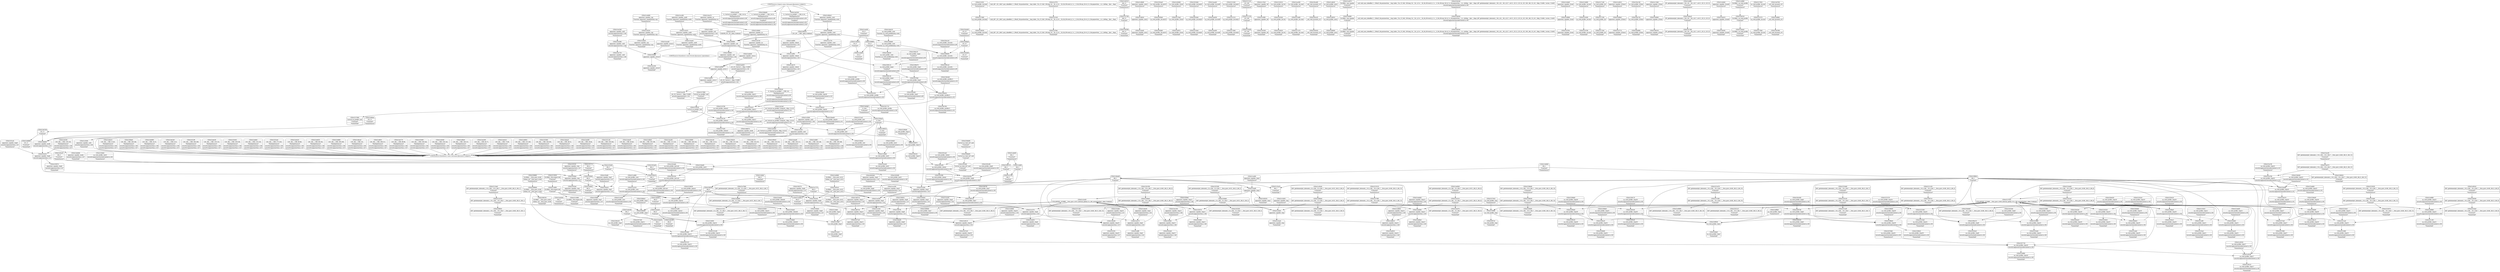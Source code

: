 digraph {
	CE0x523a070 [shape=record,shape=Mrecord,label="{CE0x523a070|i64*_getelementptr_inbounds_(_16_x_i64_,_16_x_i64_*___llvm_gcov_ctr46,_i64_0,_i64_15)|*Constant*}"]
	CE0x5217d00 [shape=record,shape=Mrecord,label="{CE0x5217d00|aa_cred_profile:_do.body}"]
	CE0x5223f50 [shape=record,shape=Mrecord,label="{CE0x5223f50|aa_cred_profile:_tmp12|security/apparmor/include/context.h,100|*SummSource*}"]
	CE0x520bb60 [shape=record,shape=Mrecord,label="{CE0x520bb60|0:_%struct.aa_profile*,_:_CRE_24,32_|*MultipleSource*|security/apparmor/include/context.h,99|*LoadInst*|security/apparmor/include/context.h,99|security/apparmor/include/context.h,100}"]
	CE0x5227050 [shape=record,shape=Mrecord,label="{CE0x5227050|COLLAPSED:_GCMRE___llvm_gcov_ctr46_internal_global_16_x_i64_zeroinitializer:_elem_0:default:}"]
	CE0x51e7fe0 [shape=record,shape=Mrecord,label="{CE0x51e7fe0|void_(i8*,_i32,_i64)*_asm_sideeffect_1:_09ud2_0A.pushsection___bug_table,_22a_22_0A2:_09.long_1b_-_2b,_$_0:c_-_2b_0A_09.word_$_1:c_,_0_0A_09.org_2b+$_2:c_0A.popsection_,_i,i,i,_dirflag_,_fpsr_,_flags_|*SummSink*}"]
	CE0x5205ab0 [shape=record,shape=Mrecord,label="{CE0x5205ab0|aa_cred_profile:_tmp5|security/apparmor/include/context.h,99|*SummSink*}"]
	CE0x5222b40 [shape=record,shape=Mrecord,label="{CE0x5222b40|aa_cred_profile:_tmp25|security/apparmor/include/context.h,100|*SummSink*}"]
	CE0x51de1b0 [shape=record,shape=Mrecord,label="{CE0x51de1b0|128:_i64,_:_CRE_8,16_|*MultipleSource*|security/apparmor/lsm.c,146|security/apparmor/lsm.c,147}"]
	CE0x51e9280 [shape=record,shape=Mrecord,label="{CE0x51e9280|i64_12|*Constant*|*SummSink*}"]
	CE0x51c4650 [shape=record,shape=Mrecord,label="{CE0x51c4650|apparmor_capable:_entry}"]
	CE0x51f4a90 [shape=record,shape=Mrecord,label="{CE0x51f4a90|apparmor_capable:_tmp9|security/apparmor/lsm.c,147|*SummSink*}"]
	CE0x5216c60 [shape=record,shape=Mrecord,label="{CE0x5216c60|aa_cred_profile:_tobool4|security/apparmor/include/context.h,100|*SummSource*}"]
	CE0x51f12f0 [shape=record,shape=Mrecord,label="{CE0x51f12f0|128:_i64,_:_CRE_264,268_|*MultipleSource*|security/apparmor/lsm.c,146|security/apparmor/lsm.c,147}"]
	CE0x5204110 [shape=record,shape=Mrecord,label="{CE0x5204110|i64_2|*Constant*}"]
	CE0x51dfaf0 [shape=record,shape=Mrecord,label="{CE0x51dfaf0|aa_cred_profile:_tmp1|*SummSink*}"]
	CE0x51c4af0 [shape=record,shape=Mrecord,label="{CE0x51c4af0|apparmor_capable:_tmp1}"]
	CE0x51e9c10 [shape=record,shape=Mrecord,label="{CE0x51e9c10|apparmor_capable:_tmp16|security/apparmor/lsm.c,150}"]
	CE0x52039e0 [shape=record,shape=Mrecord,label="{CE0x52039e0|aa_cred_profile:_do.end10}"]
	CE0x51d5660 [shape=record,shape=Mrecord,label="{CE0x51d5660|aa_cred_profile:_if.end|*SummSource*}"]
	CE0x51eee30 [shape=record,shape=Mrecord,label="{CE0x51eee30|128:_i64,_:_CRE_120,124_|*MultipleSource*|security/apparmor/lsm.c,146|security/apparmor/lsm.c,147}"]
	CE0x522be60 [shape=record,shape=Mrecord,label="{CE0x522be60|aa_cred_profile:_lnot3|security/apparmor/include/context.h,100}"]
	CE0x52270c0 [shape=record,shape=Mrecord,label="{CE0x52270c0|aa_cred_profile:_tmp|*SummSource*}"]
	CE0x520e4c0 [shape=record,shape=Mrecord,label="{CE0x520e4c0|aa_cred_profile:_tmp18|security/apparmor/include/context.h,100|*SummSink*}"]
	CE0x523bb20 [shape=record,shape=Mrecord,label="{CE0x523bb20|aa_cred_profile:_tmp34|security/apparmor/include/context.h,101}"]
	CE0x5202440 [shape=record,shape=Mrecord,label="{CE0x5202440|aa_cred_profile:_do.body6}"]
	CE0x51f1ca0 [shape=record,shape=Mrecord,label="{CE0x51f1ca0|apparmor_capable:_tmp6|security/apparmor/lsm.c,147|*SummSource*}"]
	CE0x51cc5e0 [shape=record,shape=Mrecord,label="{CE0x51cc5e0|apparmor_capable:_tmp3|security/apparmor/lsm.c,145|*SummSink*}"]
	CE0x51cdd90 [shape=record,shape=Mrecord,label="{CE0x51cdd90|apparmor_capable:_tobool|security/apparmor/lsm.c,145|*SummSource*}"]
	CE0x51cfbf0 [shape=record,shape=Mrecord,label="{CE0x51cfbf0|apparmor_capable:_call|security/apparmor/lsm.c,144|*SummSource*}"]
	CE0x520b0a0 [shape=record,shape=Mrecord,label="{CE0x520b0a0|0:_%struct.aa_profile*,_:_CRE_0,8_|*MultipleSource*|security/apparmor/include/context.h,99|*LoadInst*|security/apparmor/include/context.h,99|security/apparmor/include/context.h,100}"]
	CE0x5213cd0 [shape=record,shape=Mrecord,label="{CE0x5213cd0|aa_cred_profile:_tmp3}"]
	CE0x520e9e0 [shape=record,shape=Mrecord,label="{CE0x520e9e0|aa_cred_profile:_tmp19|security/apparmor/include/context.h,100|*SummSource*}"]
	CE0x51eac60 [shape=record,shape=Mrecord,label="{CE0x51eac60|aa_cred_profile:_do.end8|*SummSink*}"]
	CE0x51eb180 [shape=record,shape=Mrecord,label="{CE0x51eb180|i64_6|*Constant*|*SummSink*}"]
	CE0x51f1650 [shape=record,shape=Mrecord,label="{CE0x51f1650|128:_i64,_:_CRE_528,536_|*MultipleSource*|security/apparmor/lsm.c,146|security/apparmor/lsm.c,147}"]
	CE0x521bc40 [shape=record,shape=Mrecord,label="{CE0x521bc40|aa_cred_profile:_lnot2|security/apparmor/include/context.h,100|*SummSink*}"]
	CE0x52034c0 [shape=record,shape=Mrecord,label="{CE0x52034c0|aa_cred_profile:_tmp9|security/apparmor/include/context.h,100|*SummSink*}"]
	CE0x523b040 [shape=record,shape=Mrecord,label="{CE0x523b040|aa_cred_profile:_tmp33|security/apparmor/include/context.h,101|*SummSource*}"]
	CE0x51edd90 [shape=record,shape=Mrecord,label="{CE0x51edd90|i64*_getelementptr_inbounds_(_8_x_i64_,_8_x_i64_*___llvm_gcov_ctr52,_i64_0,_i64_7)|*Constant*}"]
	CE0x5207470 [shape=record,shape=Mrecord,label="{CE0x5207470|aa_cred_profile:_tmp15|security/apparmor/include/context.h,100|*SummSink*}"]
	CE0x51f3a50 [shape=record,shape=Mrecord,label="{CE0x51f3a50|i64_3|*Constant*|*SummSource*}"]
	CE0x51cde70 [shape=record,shape=Mrecord,label="{CE0x51cde70|apparmor_capable:_tobool|security/apparmor/lsm.c,145|*SummSink*}"]
	CE0x5215340 [shape=record,shape=Mrecord,label="{CE0x5215340|aa_cred_profile:_do.body5|*SummSource*}"]
	CE0x52124e0 [shape=record,shape=Mrecord,label="{CE0x52124e0|i64*_getelementptr_inbounds_(_16_x_i64_,_16_x_i64_*___llvm_gcov_ctr46,_i64_0,_i64_1)|*Constant*|*SummSource*}"]
	CE0x52054d0 [shape=record,shape=Mrecord,label="{CE0x52054d0|aa_cred_profile:_lnot.ext|security/apparmor/include/context.h,100|*SummSource*}"]
	CE0x51eefe0 [shape=record,shape=Mrecord,label="{CE0x51eefe0|128:_i64,_:_CRE_124,128_|*MultipleSource*|security/apparmor/lsm.c,146|security/apparmor/lsm.c,147}"]
	CE0x5210c90 [shape=record,shape=Mrecord,label="{CE0x5210c90|i32_100|*Constant*|*SummSink*}"]
	CE0x51f14a0 [shape=record,shape=Mrecord,label="{CE0x51f14a0|128:_i64,_:_CRE_272,528_|*MultipleSource*|security/apparmor/lsm.c,146|security/apparmor/lsm.c,147}"]
	CE0x51f3db0 [shape=record,shape=Mrecord,label="{CE0x51f3db0|i64*_getelementptr_inbounds_(_8_x_i64_,_8_x_i64_*___llvm_gcov_ctr52,_i64_0,_i64_5)|*Constant*}"]
	CE0x5239440 [shape=record,shape=Mrecord,label="{CE0x5239440|aa_cred_profile:_tmp30|security/apparmor/include/context.h,100}"]
	CE0x51c5f90 [shape=record,shape=Mrecord,label="{CE0x51c5f90|apparmor_capable:_bb}"]
	CE0x51cc340 [shape=record,shape=Mrecord,label="{CE0x51cc340|apparmor_capable:_tmp2|security/apparmor/lsm.c,145}"]
	CE0x5239b40 [shape=record,shape=Mrecord,label="{CE0x5239b40|aa_cred_profile:_tmp31|security/apparmor/include/context.h,100|*SummSource*}"]
	CE0x5239830 [shape=record,shape=Mrecord,label="{CE0x5239830|i64*_getelementptr_inbounds_(_16_x_i64_,_16_x_i64_*___llvm_gcov_ctr46,_i64_0,_i64_15)|*Constant*|*SummSink*}"]
	CE0x51f4920 [shape=record,shape=Mrecord,label="{CE0x51f4920|apparmor_capable:_tmp9|security/apparmor/lsm.c,147|*SummSource*}"]
	CE0x51ee5c0 [shape=record,shape=Mrecord,label="{CE0x51ee5c0|128:_i64,_:_CRE_80,88_|*MultipleSource*|security/apparmor/lsm.c,146|security/apparmor/lsm.c,147}"]
	CE0x51dc9a0 [shape=record,shape=Mrecord,label="{CE0x51dc9a0|_ret_%struct.aa_profile*_%tmp34,_!dbg_!15510|security/apparmor/include/context.h,101|*SummSink*}"]
	CE0x51cede0 [shape=record,shape=Mrecord,label="{CE0x51cede0|i32_0|*Constant*|*SummSink*}"]
	CE0x5216310 [shape=record,shape=Mrecord,label="{CE0x5216310|aa_cred_profile:_lor.rhs|*SummSource*}"]
	CE0x51d7420 [shape=record,shape=Mrecord,label="{CE0x51d7420|apparmor_capable:_tmp16|security/apparmor/lsm.c,150|*SummSink*}"]
	CE0x520f210 [shape=record,shape=Mrecord,label="{CE0x520f210|i64*_getelementptr_inbounds_(_16_x_i64_,_16_x_i64_*___llvm_gcov_ctr46,_i64_0,_i64_4)|*Constant*}"]
	CE0x51df8b0 [shape=record,shape=Mrecord,label="{CE0x51df8b0|aa_cred_profile:_tmp1|*SummSource*}"]
	CE0x51dd9a0 [shape=record,shape=Mrecord,label="{CE0x51dd9a0|i32_11|*Constant*|*SummSource*}"]
	CE0x5217a70 [shape=record,shape=Mrecord,label="{CE0x5217a70|aa_cred_profile:_do.cond|*SummSink*}"]
	CE0x5209130 [shape=record,shape=Mrecord,label="{CE0x5209130|aa_cred_profile:_tmp4|*LoadInst*|security/apparmor/include/context.h,99|*SummSink*}"]
	CE0x520cb50 [shape=record,shape=Mrecord,label="{CE0x520cb50|_call_void_mcount()_#2|*SummSink*}"]
	CE0x5239520 [shape=record,shape=Mrecord,label="{CE0x5239520|aa_cred_profile:_tmp30|security/apparmor/include/context.h,100|*SummSink*}"]
	CE0x5201590 [shape=record,shape=Mrecord,label="{CE0x5201590|aa_cred_profile:_profile|security/apparmor/include/context.h,100|*SummSource*}"]
	CE0x52072b0 [shape=record,shape=Mrecord,label="{CE0x52072b0|aa_cred_profile:_tmp15|security/apparmor/include/context.h,100|*SummSource*}"]
	CE0x51d51f0 [shape=record,shape=Mrecord,label="{CE0x51d51f0|GLOBAL:___llvm_gcov_ctr52|Global_var:__llvm_gcov_ctr52|*SummSink*}"]
	CE0x5216240 [shape=record,shape=Mrecord,label="{CE0x5216240|aa_cred_profile:_lor.rhs}"]
	CE0x5229be0 [shape=record,shape=Mrecord,label="{CE0x5229be0|aa_cred_profile:_tmp20|security/apparmor/include/context.h,100}"]
	CE0x523b790 [shape=record,shape=Mrecord,label="{CE0x523b790|aa_cred_profile:_profile11|security/apparmor/include/context.h,101|*SummSink*}"]
	CE0x51e7940 [shape=record,shape=Mrecord,label="{CE0x51e7940|i64*_getelementptr_inbounds_(_8_x_i64_,_8_x_i64_*___llvm_gcov_ctr52,_i64_0,_i64_7)|*Constant*|*SummSource*}"]
	CE0x51cace0 [shape=record,shape=Mrecord,label="{CE0x51cace0|apparmor_capable:_tmp4|security/apparmor/lsm.c,145|*SummSource*}"]
	CE0x521a330 [shape=record,shape=Mrecord,label="{CE0x521a330|aa_cred_profile:_lnot.ext|security/apparmor/include/context.h,100|*SummSink*}"]
	CE0x51cd910 [shape=record,shape=Mrecord,label="{CE0x51cd910|aa_cred_profile:_entry}"]
	CE0x521a520 [shape=record,shape=Mrecord,label="{CE0x521a520|aa_cred_profile:_conv|security/apparmor/include/context.h,100}"]
	CE0x51c5e30 [shape=record,shape=Mrecord,label="{CE0x51c5e30|COLLAPSED:_GCMRE___llvm_gcov_ctr52_internal_global_8_x_i64_zeroinitializer:_elem_0:default:}"]
	CE0x5210630 [shape=record,shape=Mrecord,label="{CE0x5210630|aa_cred_profile:_tmp10|security/apparmor/include/context.h,100|*SummSink*}"]
	CE0x5237b70 [shape=record,shape=Mrecord,label="{CE0x5237b70|i64*_getelementptr_inbounds_(_16_x_i64_,_16_x_i64_*___llvm_gcov_ctr46,_i64_0,_i64_13)|*Constant*|*SummSource*}"]
	CE0x51d47d0 [shape=record,shape=Mrecord,label="{CE0x51d47d0|i32_11|*Constant*}"]
	CE0x5216030 [shape=record,shape=Mrecord,label="{CE0x5216030|aa_cred_profile:_do.body|*SummSink*}"]
	CE0x5225050 [shape=record,shape=Mrecord,label="{CE0x5225050|aa_cred_profile:_tmp14|security/apparmor/include/context.h,100|*SummSource*}"]
	CE0x51ee920 [shape=record,shape=Mrecord,label="{CE0x51ee920|128:_i64,_:_CRE_96,104_|*MultipleSource*|security/apparmor/lsm.c,146|security/apparmor/lsm.c,147}"]
	CE0x52234a0 [shape=record,shape=Mrecord,label="{CE0x52234a0|i64*_getelementptr_inbounds_(_16_x_i64_,_16_x_i64_*___llvm_gcov_ctr46,_i64_0,_i64_9)|*Constant*|*SummSink*}"]
	CE0x5201ea0 [shape=record,shape=Mrecord,label="{CE0x5201ea0|aa_cred_profile:_tobool|security/apparmor/include/context.h,100|*SummSource*}"]
	CE0x5238170 [shape=record,shape=Mrecord,label="{CE0x5238170|aa_cred_profile:_tmp28|security/apparmor/include/context.h,100|*SummSource*}"]
	CE0x51e7510 [shape=record,shape=Mrecord,label="{CE0x51e7510|i64*_getelementptr_inbounds_(_8_x_i64_,_8_x_i64_*___llvm_gcov_ctr52,_i64_0,_i64_7)|*Constant*|*SummSink*}"]
	CE0x52024b0 [shape=record,shape=Mrecord,label="{CE0x52024b0|aa_cred_profile:_do.body6|*SummSource*}"]
	CE0x51e0160 [shape=record,shape=Mrecord,label="{CE0x51e0160|0:_%struct.aa_profile*,_:_CRE_8,16_|*MultipleSource*|security/apparmor/include/context.h,99|*LoadInst*|security/apparmor/include/context.h,99|security/apparmor/include/context.h,100}"]
	CE0x51dc5e0 [shape=record,shape=Mrecord,label="{CE0x51dc5e0|_ret_%struct.aa_profile*_%tmp34,_!dbg_!15510|security/apparmor/include/context.h,101|*SummSource*}"]
	CE0x523be00 [shape=record,shape=Mrecord,label="{CE0x523be00|aa_cred_profile:_tmp34|security/apparmor/include/context.h,101|*SummSink*}"]
	CE0x51cbb50 [shape=record,shape=Mrecord,label="{CE0x51cbb50|i32_0|*Constant*}"]
	CE0x51e9880 [shape=record,shape=Mrecord,label="{CE0x51e9880|aa_cred_profile:_tmp22|security/apparmor/include/context.h,100}"]
	CE0x51ed990 [shape=record,shape=Mrecord,label="{CE0x51ed990|apparmor_capable:_error.1}"]
	CE0x5206250 [shape=record,shape=Mrecord,label="{CE0x5206250|GLOBAL:___llvm_gcov_ctr46|Global_var:__llvm_gcov_ctr46|*SummSink*}"]
	CE0x5222eb0 [shape=record,shape=Mrecord,label="{CE0x5222eb0|i64*_getelementptr_inbounds_(_16_x_i64_,_16_x_i64_*___llvm_gcov_ctr46,_i64_0,_i64_12)|*Constant*}"]
	CE0x521a680 [shape=record,shape=Mrecord,label="{CE0x521a680|aa_cred_profile:_conv|security/apparmor/include/context.h,100|*SummSource*}"]
	"CONST[source:0(mediator),value:0(static)][purpose:{operation}]"
	CE0x51d4c20 [shape=record,shape=Mrecord,label="{CE0x51d4c20|aa_cred_profile:_cred|Function::aa_cred_profile&Arg::cred::|*SummSource*}"]
	CE0x51ca960 [shape=record,shape=Mrecord,label="{CE0x51ca960|GLOBAL:_cap_capable|*Constant*|*SummSink*}"]
	CE0x523b5d0 [shape=record,shape=Mrecord,label="{CE0x523b5d0|aa_cred_profile:_profile11|security/apparmor/include/context.h,101|*SummSource*}"]
	CE0x51ec5b0 [shape=record,shape=Mrecord,label="{CE0x51ec5b0|apparmor_capable:_call3|security/apparmor/lsm.c,148|*SummSource*}"]
	CE0x51efd60 [shape=record,shape=Mrecord,label="{CE0x51efd60|128:_i64,_:_CRE_200,208_|*MultipleSource*|security/apparmor/lsm.c,146|security/apparmor/lsm.c,147}"]
	CE0x51d4f40 [shape=record,shape=Mrecord,label="{CE0x51d4f40|i64_1|*Constant*|*SummSource*}"]
	CE0x51e9960 [shape=record,shape=Mrecord,label="{CE0x51e9960|i64*_getelementptr_inbounds_(_16_x_i64_,_16_x_i64_*___llvm_gcov_ctr46,_i64_0,_i64_10)|*Constant*|*SummSink*}"]
	CE0x51dc7c0 [shape=record,shape=Mrecord,label="{CE0x51dc7c0|_ret_%struct.aa_profile*_%tmp34,_!dbg_!15510|security/apparmor/include/context.h,101}"]
	CE0x51ea050 [shape=record,shape=Mrecord,label="{CE0x51ea050|aa_cred_profile:_do.end8}"]
	CE0x51e7e30 [shape=record,shape=Mrecord,label="{CE0x51e7e30|void_(i8*,_i32,_i64)*_asm_sideeffect_1:_09ud2_0A.pushsection___bug_table,_22a_22_0A2:_09.long_1b_-_2b,_$_0:c_-_2b_0A_09.word_$_1:c_,_0_0A_09.org_2b+$_2:c_0A.popsection_,_i,i,i,_dirflag_,_fpsr_,_flags_}"]
	CE0x520e450 [shape=record,shape=Mrecord,label="{CE0x520e450|aa_cred_profile:_tmp18|security/apparmor/include/context.h,100|*SummSource*}"]
	CE0x51e9210 [shape=record,shape=Mrecord,label="{CE0x51e9210|i64_12|*Constant*|*SummSource*}"]
	CE0x5215a80 [shape=record,shape=Mrecord,label="{CE0x5215a80|aa_cred_profile:_expval|security/apparmor/include/context.h,100|*SummSink*}"]
	CE0x51d7490 [shape=record,shape=Mrecord,label="{CE0x51d7490|_ret_i32_%error.1,_!dbg_!15489|security/apparmor/lsm.c,150}"]
	CE0x520f930 [shape=record,shape=Mrecord,label="{CE0x520f930|aa_cred_profile:_tmp1}"]
	CE0x5215210 [shape=record,shape=Mrecord,label="{CE0x5215210|aa_cred_profile:_do.body5}"]
	CE0x51f1db0 [shape=record,shape=Mrecord,label="{CE0x51f1db0|apparmor_capable:_tmp10|security/apparmor/lsm.c,147|*SummSource*}"]
	CE0x5225160 [shape=record,shape=Mrecord,label="{CE0x5225160|aa_cred_profile:_tmp14|security/apparmor/include/context.h,100|*SummSink*}"]
	CE0x5239a20 [shape=record,shape=Mrecord,label="{CE0x5239a20|aa_cred_profile:_tmp31|security/apparmor/include/context.h,100}"]
	CE0x51cba70 [shape=record,shape=Mrecord,label="{CE0x51cba70|apparmor_capable:_ns|Function::apparmor_capable&Arg::ns::|*SummSource*}"]
	CE0x51e61b0 [shape=record,shape=Mrecord,label="{CE0x51e61b0|_call_void_asm_sideeffect_1:_09ud2_0A.pushsection___bug_table,_22a_22_0A2:_09.long_1b_-_2b,_$_0:c_-_2b_0A_09.word_$_1:c_,_0_0A_09.org_2b+$_2:c_0A.popsection_,_i,i,i,_dirflag_,_fpsr_,_flags_(i8*_getelementptr_inbounds_(_36_x_i8_,_36_x_i8_*_.str12,_i32_0,_i32_0),_i32_100,_i64_12)_#2,_!dbg_!15490,_!srcloc_!15493|security/apparmor/include/context.h,100|*SummSink*}"]
	CE0x51ddca0 [shape=record,shape=Mrecord,label="{CE0x51ddca0|128:_i64,_:_CRE_0,8_|*MultipleSource*|security/apparmor/lsm.c,146|security/apparmor/lsm.c,147}"]
	CE0x51cac70 [shape=record,shape=Mrecord,label="{CE0x51cac70|apparmor_capable:_tmp5|security/apparmor/lsm.c,145}"]
	CE0x51d08a0 [shape=record,shape=Mrecord,label="{CE0x51d08a0|i64*_getelementptr_inbounds_(_8_x_i64_,_8_x_i64_*___llvm_gcov_ctr52,_i64_0,_i64_0)|*Constant*}"]
	CE0x51d0bc0 [shape=record,shape=Mrecord,label="{CE0x51d0bc0|apparmor_capable:_cred|Function::apparmor_capable&Arg::cred::|*SummSource*}"]
	CE0x5201f80 [shape=record,shape=Mrecord,label="{CE0x5201f80|aa_cred_profile:_tobool|security/apparmor/include/context.h,100|*SummSink*}"]
	CE0x520f8c0 [shape=record,shape=Mrecord,label="{CE0x520f8c0|i64_1|*Constant*}"]
	CE0x51f38e0 [shape=record,shape=Mrecord,label="{CE0x51f38e0|i64_4|*Constant*|*SummSink*}"]
	CE0x51edb10 [shape=record,shape=Mrecord,label="{CE0x51edb10|apparmor_capable:_tmp14|security/apparmor/lsm.c,149}"]
	CE0x51f4240 [shape=record,shape=Mrecord,label="{CE0x51f4240|apparmor_capable:_tmp8|security/apparmor/lsm.c,147}"]
	CE0x51cd0a0 [shape=record,shape=Mrecord,label="{CE0x51cd0a0|apparmor_capable:_cap|Function::apparmor_capable&Arg::cap::|*SummSink*}"]
	CE0x51f3bf0 [shape=record,shape=Mrecord,label="{CE0x51f3bf0|apparmor_capable:_tmp7|security/apparmor/lsm.c,147|*SummSink*}"]
	CE0x52065f0 [shape=record,shape=Mrecord,label="{CE0x52065f0|i64_0|*Constant*}"]
	CE0x521b2c0 [shape=record,shape=Mrecord,label="{CE0x521b2c0|i64*_getelementptr_inbounds_(_16_x_i64_,_16_x_i64_*___llvm_gcov_ctr46,_i64_0,_i64_8)|*Constant*}"]
	CE0x51ea1f0 [shape=record,shape=Mrecord,label="{CE0x51ea1f0|_ret_i32_%error.1,_!dbg_!15489|security/apparmor/lsm.c,150|*SummSink*}"]
	CE0x51c9800 [shape=record,shape=Mrecord,label="{CE0x51c9800|apparmor_capable:_tmp14|security/apparmor/lsm.c,149|*SummSource*}"]
	CE0x52078d0 [shape=record,shape=Mrecord,label="{CE0x52078d0|aa_cred_profile:_tmp16|security/apparmor/include/context.h,100|*SummSource*}"]
	CE0x521bb40 [shape=record,shape=Mrecord,label="{CE0x521bb40|aa_cred_profile:_lnot2|security/apparmor/include/context.h,100|*SummSource*}"]
	CE0x52212f0 [shape=record,shape=Mrecord,label="{CE0x52212f0|aa_cred_profile:_tmp22|security/apparmor/include/context.h,100|*SummSink*}"]
	CE0x51f3e20 [shape=record,shape=Mrecord,label="{CE0x51f3e20|apparmor_capable:_tmp7|security/apparmor/lsm.c,147}"]
	CE0x5214cd0 [shape=record,shape=Mrecord,label="{CE0x5214cd0|aa_cred_profile:_conv|security/apparmor/include/context.h,100|*SummSink*}"]
	CE0x522acc0 [shape=record,shape=Mrecord,label="{CE0x522acc0|aa_cred_profile:_tmp21|security/apparmor/include/context.h,100|*SummSink*}"]
	CE0x5222300 [shape=record,shape=Mrecord,label="{CE0x5222300|aa_cred_profile:_tmp24|security/apparmor/include/context.h,100}"]
	CE0x51eff10 [shape=record,shape=Mrecord,label="{CE0x51eff10|128:_i64,_:_CRE_208,212_|*MultipleSource*|security/apparmor/lsm.c,146|security/apparmor/lsm.c,147}"]
	CE0x5219550 [shape=record,shape=Mrecord,label="{CE0x5219550|%struct.aa_profile*_null|*Constant*}"]
	CE0x51cf700 [shape=record,shape=Mrecord,label="{CE0x51cf700|apparmor_capable:_if.end|*SummSink*}"]
	CE0x5222980 [shape=record,shape=Mrecord,label="{CE0x5222980|aa_cred_profile:_tmp25|security/apparmor/include/context.h,100|*SummSource*}"]
	CE0x51cbae0 [shape=record,shape=Mrecord,label="{CE0x51cbae0|apparmor_capable:_audit|Function::apparmor_capable&Arg::audit::|*SummSink*}"]
	CE0x51ec480 [shape=record,shape=Mrecord,label="{CE0x51ec480|apparmor_capable:_call3|security/apparmor/lsm.c,148}"]
	CE0x520e6d0 [shape=record,shape=Mrecord,label="{CE0x520e6d0|i64*_getelementptr_inbounds_(_16_x_i64_,_16_x_i64_*___llvm_gcov_ctr46,_i64_0,_i64_8)|*Constant*|*SummSink*}"]
	CE0x52050f0 [shape=record,shape=Mrecord,label="{CE0x52050f0|aa_cred_profile:_lnot3|security/apparmor/include/context.h,100|*SummSink*}"]
	CE0x51cd2c0 [shape=record,shape=Mrecord,label="{CE0x51cd2c0|apparmor_capable:_cap|Function::apparmor_capable&Arg::cap::}"]
	CE0x51ee770 [shape=record,shape=Mrecord,label="{CE0x51ee770|128:_i64,_:_CRE_88,96_|*MultipleSource*|security/apparmor/lsm.c,146|security/apparmor/lsm.c,147}"]
	CE0x5214790 [shape=record,shape=Mrecord,label="{CE0x5214790|aa_cred_profile:_lor.end|*SummSink*}"]
	CE0x52159b0 [shape=record,shape=Mrecord,label="{CE0x52159b0|aa_cred_profile:_expval|security/apparmor/include/context.h,100}"]
	CE0x52135a0 [shape=record,shape=Mrecord,label="{CE0x52135a0|aa_cred_profile:_tmp11|security/apparmor/include/context.h,100|*SummSink*}"]
	CE0x51e06f0 [shape=record,shape=Mrecord,label="{CE0x51e06f0|GLOBAL:_cap_capable|*Constant*}"]
	CE0x51f1800 [shape=record,shape=Mrecord,label="{CE0x51f1800|128:_i64,_:_CRE_536,544_|*MultipleSource*|security/apparmor/lsm.c,146|security/apparmor/lsm.c,147}"]
	CE0x51c5d50 [shape=record,shape=Mrecord,label="{CE0x51c5d50|apparmor_capable:_tmp|*SummSource*}"]
	CE0x51cc570 [shape=record,shape=Mrecord,label="{CE0x51cc570|apparmor_capable:_tmp4|security/apparmor/lsm.c,145}"]
	CE0x51cd480 [shape=record,shape=Mrecord,label="{CE0x51cd480|apparmor_capable:_cap|Function::apparmor_capable&Arg::cap::|*SummSource*}"]
	CE0x51d4d30 [shape=record,shape=Mrecord,label="{CE0x51d4d30|aa_cred_profile:_cred|Function::aa_cred_profile&Arg::cred::|*SummSink*}"]
	CE0x52172e0 [shape=record,shape=Mrecord,label="{CE0x52172e0|aa_cred_profile:_bb|*SummSink*}"]
	CE0x520ca20 [shape=record,shape=Mrecord,label="{CE0x520ca20|_call_void_mcount()_#2}"]
	CE0x5223e10 [shape=record,shape=Mrecord,label="{CE0x5223e10|aa_cred_profile:_tmp12|security/apparmor/include/context.h,100}"]
	CE0x51eb340 [shape=record,shape=Mrecord,label="{CE0x51eb340|i64_5|*Constant*}"]
	CE0x5224970 [shape=record,shape=Mrecord,label="{CE0x5224970|aa_cred_profile:_tmp13}"]
	CE0x51eb3b0 [shape=record,shape=Mrecord,label="{CE0x51eb3b0|i64_5|*Constant*|*SummSource*}"]
	CE0x51ed4d0 [shape=record,shape=Mrecord,label="{CE0x51ed4d0|apparmor_capable:_tmp13|security/apparmor/lsm.c,149|*SummSource*}"]
	CE0x51ef340 [shape=record,shape=Mrecord,label="{CE0x51ef340|128:_i64,_:_CRE_136,144_|*MultipleSource*|security/apparmor/lsm.c,146|security/apparmor/lsm.c,147}"]
	CE0x51ca870 [shape=record,shape=Mrecord,label="{CE0x51ca870|GLOBAL:_cap_capable|*Constant*|*SummSource*}"]
	CE0x52381e0 [shape=record,shape=Mrecord,label="{CE0x52381e0|aa_cred_profile:_tmp28|security/apparmor/include/context.h,100|*SummSink*}"]
	CE0x51ef6a0 [shape=record,shape=Mrecord,label="{CE0x51ef6a0|128:_i64,_:_CRE_148,152_|*MultipleSource*|security/apparmor/lsm.c,146|security/apparmor/lsm.c,147}"]
	CE0x51c4910 [shape=record,shape=Mrecord,label="{CE0x51c4910|apparmor_capable:_if.then2|*SummSource*}"]
	CE0x5214680 [shape=record,shape=Mrecord,label="{CE0x5214680|aa_cred_profile:_lor.end|*SummSource*}"]
	CE0x520a890 [shape=record,shape=Mrecord,label="{CE0x520a890|aa_cred_profile:_if.then|*SummSink*}"]
	CE0x5227980 [shape=record,shape=Mrecord,label="{CE0x5227980|%struct.aa_profile*_null|*Constant*|*SummSource*}"]
	CE0x51d0c30 [shape=record,shape=Mrecord,label="{CE0x51d0c30|apparmor_capable:_if.then|*SummSink*}"]
	CE0x51ee260 [shape=record,shape=Mrecord,label="{CE0x51ee260|128:_i64,_:_CRE_64,72_|*MultipleSource*|security/apparmor/lsm.c,146|security/apparmor/lsm.c,147}"]
	CE0x51ee410 [shape=record,shape=Mrecord,label="{CE0x51ee410|128:_i64,_:_CRE_72,80_|*MultipleSource*|security/apparmor/lsm.c,146|security/apparmor/lsm.c,147}"]
	CE0x51ef850 [shape=record,shape=Mrecord,label="{CE0x51ef850|128:_i64,_:_CRE_152,160_|*MultipleSource*|security/apparmor/lsm.c,146|security/apparmor/lsm.c,147}"]
	CE0x51f2260 [shape=record,shape=Mrecord,label="{CE0x51f2260|i64*_getelementptr_inbounds_(_8_x_i64_,_8_x_i64_*___llvm_gcov_ctr52,_i64_0,_i64_5)|*Constant*|*SummSource*}"]
	CE0x5223790 [shape=record,shape=Mrecord,label="{CE0x5223790|i64_12|*Constant*}"]
	CE0x51ec720 [shape=record,shape=Mrecord,label="{CE0x51ec720|apparmor_capable:_call3|security/apparmor/lsm.c,148|*SummSink*}"]
	CE0x5209780 [shape=record,shape=Mrecord,label="{CE0x5209780|aa_cred_profile:_tmp8|security/apparmor/include/context.h,100}"]
	CE0x5209000 [shape=record,shape=Mrecord,label="{CE0x5209000|aa_cred_profile:_security|security/apparmor/include/context.h,99}"]
	CE0x5213e50 [shape=record,shape=Mrecord,label="{CE0x5213e50|aa_cred_profile:_tmp3|*SummSink*}"]
	CE0x5224090 [shape=record,shape=Mrecord,label="{CE0x5224090|aa_cred_profile:_tmp12|security/apparmor/include/context.h,100|*SummSink*}"]
	CE0x51ed6e0 [shape=record,shape=Mrecord,label="{CE0x51ed6e0|apparmor_capable:_tmp13|security/apparmor/lsm.c,149|*SummSink*}"]
	CE0x521afa0 [shape=record,shape=Mrecord,label="{CE0x521afa0|aa_cred_profile:_tmp19|security/apparmor/include/context.h,100|*SummSink*}"]
	CE0x5236e70 [shape=record,shape=Mrecord,label="{CE0x5236e70|aa_cred_profile:_tmp26|security/apparmor/include/context.h,100|*SummSink*}"]
	CE0x51f44e0 [shape=record,shape=Mrecord,label="{CE0x51f44e0|apparmor_capable:_tmp8|security/apparmor/lsm.c,147|*SummSink*}"]
	CE0x52386e0 [shape=record,shape=Mrecord,label="{CE0x52386e0|aa_cred_profile:_tmp29|security/apparmor/include/context.h,100}"]
	CE0x5201710 [shape=record,shape=Mrecord,label="{CE0x5201710|aa_cred_profile:_profile|security/apparmor/include/context.h,100|*SummSink*}"]
	CE0x5180fd0 [shape=record,shape=Mrecord,label="{CE0x5180fd0|apparmor_capable:_call|security/apparmor/lsm.c,144|*SummSink*}"]
	CE0x5215080 [shape=record,shape=Mrecord,label="{CE0x5215080|GLOBAL:_llvm.expect.i64|*Constant*|*SummSink*}"]
	CE0x523a860 [shape=record,shape=Mrecord,label="{CE0x523a860|aa_cred_profile:_tmp32|security/apparmor/include/context.h,101|*SummSink*}"]
	CE0x51d4ed0 [shape=record,shape=Mrecord,label="{CE0x51d4ed0|i64_1|*Constant*}"]
	CE0x5224130 [shape=record,shape=Mrecord,label="{CE0x5224130|aa_cred_profile:_tobool1|security/apparmor/include/context.h,100}"]
	CE0x51d4b60 [shape=record,shape=Mrecord,label="{CE0x51d4b60|aa_cred_profile:_cred|Function::aa_cred_profile&Arg::cred::}"]
	CE0x51f3350 [shape=record,shape=Mrecord,label="{CE0x51f3350|apparmor_capable:_cmp|security/apparmor/lsm.c,147|*SummSource*}"]
	CE0x51eb7d0 [shape=record,shape=Mrecord,label="{CE0x51eb7d0|aa_cred_profile:_lnot|security/apparmor/include/context.h,100}"]
	CE0x5211230 [shape=record,shape=Mrecord,label="{CE0x5211230|i32_100|*Constant*}"]
	CE0x52374c0 [shape=record,shape=Mrecord,label="{CE0x52374c0|aa_cred_profile:_tmp27|security/apparmor/include/context.h,100|*SummSource*}"]
	CE0x51f19b0 [shape=record,shape=Mrecord,label="{CE0x51f19b0|128:_i64,_:_CRE_544,592_|*MultipleSource*|security/apparmor/lsm.c,146|security/apparmor/lsm.c,147}"]
	CE0x51ce0b0 [shape=record,shape=Mrecord,label="{CE0x51ce0b0|i64_0|*Constant*|*SummSink*}"]
	CE0x51e73f0 [shape=record,shape=Mrecord,label="{CE0x51e73f0|i8*_getelementptr_inbounds_(_36_x_i8_,_36_x_i8_*_.str12,_i32_0,_i32_0)|*Constant*|*SummSink*}"]
	CE0x5211c50 [shape=record,shape=Mrecord,label="{CE0x5211c50|i64*_getelementptr_inbounds_(_16_x_i64_,_16_x_i64_*___llvm_gcov_ctr46,_i64_0,_i64_4)|*Constant*|*SummSource*}"]
	CE0x51f2970 [shape=record,shape=Mrecord,label="{CE0x51f2970|apparmor_capable:_tmp11|security/apparmor/lsm.c,148}"]
	CE0x51c3ca0 [shape=record,shape=Mrecord,label="{CE0x51c3ca0|i64_1|*Constant*|*SummSink*}"]
	CE0x51deea0 [shape=record,shape=Mrecord,label="{CE0x51deea0|128:_i64,_:_CRE_48,52_|*MultipleSource*|security/apparmor/lsm.c,146|security/apparmor/lsm.c,147}"]
	CE0x51f3ef0 [shape=record,shape=Mrecord,label="{CE0x51f3ef0|apparmor_capable:_tmp7|security/apparmor/lsm.c,147|*SummSource*}"]
	CE0x523a1f0 [shape=record,shape=Mrecord,label="{CE0x523a1f0|i64*_getelementptr_inbounds_(_16_x_i64_,_16_x_i64_*___llvm_gcov_ctr46,_i64_0,_i64_15)|*Constant*|*SummSource*}"]
	CE0x51ed040 [shape=record,shape=Mrecord,label="{CE0x51ed040|i64*_getelementptr_inbounds_(_8_x_i64_,_8_x_i64_*___llvm_gcov_ctr52,_i64_0,_i64_6)|*Constant*|*SummSource*}"]
	CE0x51c8f80 [shape=record,shape=Mrecord,label="{CE0x51c8f80|aa_cred_profile:_tmp16|security/apparmor/include/context.h,100|*SummSink*}"]
	CE0x51ee0f0 [shape=record,shape=Mrecord,label="{CE0x51ee0f0|128:_i64,_:_CRE_56,64_|*MultipleSource*|security/apparmor/lsm.c,146|security/apparmor/lsm.c,147}"]
	CE0x51f4370 [shape=record,shape=Mrecord,label="{CE0x51f4370|apparmor_capable:_tmp8|security/apparmor/lsm.c,147|*SummSource*}"]
	CE0x51d0a20 [shape=record,shape=Mrecord,label="{CE0x51d0a20|128:_i8*,_:_CRE:_elem_0:default:}"]
	CE0x51eb4b0 [shape=record,shape=Mrecord,label="{CE0x51eb4b0|i1_true|*Constant*|*SummSource*}"]
	CE0x520a1a0 [shape=record,shape=Mrecord,label="{CE0x520a1a0|aa_cred_profile:_security|security/apparmor/include/context.h,99|*SummSource*}"]
	CE0x52174a0 [shape=record,shape=Mrecord,label="{CE0x52174a0|aa_cred_profile:_if.end}"]
	CE0x51eaea0 [shape=record,shape=Mrecord,label="{CE0x51eaea0|i64_6|*Constant*}"]
	CE0x5225dd0 [shape=record,shape=Mrecord,label="{CE0x5225dd0|i64*_getelementptr_inbounds_(_16_x_i64_,_16_x_i64_*___llvm_gcov_ctr46,_i64_0,_i64_7)|*Constant*|*SummSource*}"]
	CE0x51c85e0 [shape=record,shape=Mrecord,label="{CE0x51c85e0|i64*_getelementptr_inbounds_(_8_x_i64_,_8_x_i64_*___llvm_gcov_ctr52,_i64_0,_i64_0)|*Constant*|*SummSource*}"]
	CE0x51f1140 [shape=record,shape=Mrecord,label="{CE0x51f1140|128:_i64,_:_CRE_256,264_|*MultipleSource*|security/apparmor/lsm.c,146|security/apparmor/lsm.c,147}"]
	CE0x5213d40 [shape=record,shape=Mrecord,label="{CE0x5213d40|aa_cred_profile:_tmp3|*SummSource*}"]
	CE0x51cc780 [shape=record,shape=Mrecord,label="{CE0x51cc780|i64_2|*Constant*|*SummSink*}"]
	CE0x5228250 [shape=record,shape=Mrecord,label="{CE0x5228250|aa_cred_profile:_tmp13|*SummSink*}"]
	CE0x51c9990 [shape=record,shape=Mrecord,label="{CE0x51c9990|apparmor_capable:_if.end}"]
	CE0x51cb410 [shape=record,shape=Mrecord,label="{CE0x51cb410|apparmor_capable:_if.end4}"]
	CE0x51c74d0 [shape=record,shape=Mrecord,label="{CE0x51c74d0|apparmor_capable:_if.then|*SummSource*}"]
	CE0x51f2fe0 [shape=record,shape=Mrecord,label="{CE0x51f2fe0|apparmor_capable:_tmp12|security/apparmor/lsm.c,148}"]
	CE0x51cd980 [shape=record,shape=Mrecord,label="{CE0x51cd980|GLOBAL:_aa_cred_profile|*Constant*|*SummSource*}"]
	CE0x51cfd70 [shape=record,shape=Mrecord,label="{CE0x51cfd70|aa_cred_profile:_if.end|*SummSink*}"]
	CE0x5205c90 [shape=record,shape=Mrecord,label="{CE0x5205c90|aa_cred_profile:_tmp6|security/apparmor/include/context.h,100|*SummSource*}"]
	CE0x522ab00 [shape=record,shape=Mrecord,label="{CE0x522ab00|aa_cred_profile:_tmp21|security/apparmor/include/context.h,100|*SummSource*}"]
	CE0x5201420 [shape=record,shape=Mrecord,label="{CE0x5201420|aa_cred_profile:_profile|security/apparmor/include/context.h,100}"]
	CE0x5228aa0 [shape=record,shape=Mrecord,label="{CE0x5228aa0|i1_true|*Constant*}"]
	CE0x51d5020 [shape=record,shape=Mrecord,label="{CE0x51d5020|apparmor_capable:_tmp1|*SummSink*}"]
	CE0x522b6e0 [shape=record,shape=Mrecord,label="{CE0x522b6e0|i64*_getelementptr_inbounds_(_16_x_i64_,_16_x_i64_*___llvm_gcov_ctr46,_i64_0,_i64_0)|*Constant*}"]
	CE0x51f2eb0 [shape=record,shape=Mrecord,label="{CE0x51f2eb0|apparmor_capable:_error.0}"]
	CE0x51e7f70 [shape=record,shape=Mrecord,label="{CE0x51e7f70|void_(i8*,_i32,_i64)*_asm_sideeffect_1:_09ud2_0A.pushsection___bug_table,_22a_22_0A2:_09.long_1b_-_2b,_$_0:c_-_2b_0A_09.word_$_1:c_,_0_0A_09.org_2b+$_2:c_0A.popsection_,_i,i,i,_dirflag_,_fpsr_,_flags_|*SummSource*}"]
	CE0x5224630 [shape=record,shape=Mrecord,label="{CE0x5224630|aa_cred_profile:_expval|security/apparmor/include/context.h,100|*SummSource*}"]
	CE0x51decf0 [shape=record,shape=Mrecord,label="{CE0x51decf0|128:_i64,_:_CRE_40,48_|*MultipleSource*|security/apparmor/lsm.c,146|security/apparmor/lsm.c,147}"]
	CE0x51d6750 [shape=record,shape=Mrecord,label="{CE0x51d6750|apparmor_capable:_tmp15|security/apparmor/lsm.c,150}"]
	CE0x51ec100 [shape=record,shape=Mrecord,label="{CE0x51ec100|apparmor_capable:_tmp12|security/apparmor/lsm.c,148|*SummSource*}"]
	CE0x51ecd70 [shape=record,shape=Mrecord,label="{CE0x51ecd70|i64*_getelementptr_inbounds_(_8_x_i64_,_8_x_i64_*___llvm_gcov_ctr52,_i64_0,_i64_6)|*Constant*|*SummSink*}"]
	CE0x51cefd0 [shape=record,shape=Mrecord,label="{CE0x51cefd0|i64_2|*Constant*}"]
	CE0x51cd110 [shape=record,shape=Mrecord,label="{CE0x51cd110|VOIDTB_TE:_CE:_elem_0:default:}"]
	CE0x5215570 [shape=record,shape=Mrecord,label="{CE0x5215570|aa_cred_profile:_do.end}"]
	CE0x5225c50 [shape=record,shape=Mrecord,label="{CE0x5225c50|i64*_getelementptr_inbounds_(_16_x_i64_,_16_x_i64_*___llvm_gcov_ctr46,_i64_0,_i64_7)|*Constant*}"]
	CE0x52171d0 [shape=record,shape=Mrecord,label="{CE0x52171d0|aa_cred_profile:_bb|*SummSource*}"]
	CE0x51cdb50 [shape=record,shape=Mrecord,label="{CE0x51cdb50|aa_cred_profile:_entry|*SummSource*}"]
	CE0x5227b30 [shape=record,shape=Mrecord,label="{CE0x5227b30|aa_cred_profile:_tobool1|security/apparmor/include/context.h,100|*SummSink*}"]
	CE0x5214580 [shape=record,shape=Mrecord,label="{CE0x5214580|aa_cred_profile:_lor.end}"]
	"CONST[source:1(input),value:2(dynamic)][purpose:{subject}]"
	CE0x51caf40 [shape=record,shape=Mrecord,label="{CE0x51caf40|apparmor_capable:_tmp1|*SummSource*}"]
	CE0x5216420 [shape=record,shape=Mrecord,label="{CE0x5216420|aa_cred_profile:_lor.rhs|*SummSink*}"]
	CE0x523b450 [shape=record,shape=Mrecord,label="{CE0x523b450|aa_cred_profile:_profile11|security/apparmor/include/context.h,101}"]
	CE0x51e6ac0 [shape=record,shape=Mrecord,label="{CE0x51e6ac0|i8*_getelementptr_inbounds_(_36_x_i8_,_36_x_i8_*_.str12,_i32_0,_i32_0)|*Constant*}"]
	CE0x520a040 [shape=record,shape=Mrecord,label="{CE0x520a040|i32_22|*Constant*|*SummSource*}"]
	CE0x51f2bf0 [shape=record,shape=Mrecord,label="{CE0x51f2bf0|apparmor_capable:_tmp11|security/apparmor/lsm.c,148|*SummSink*}"]
	CE0x51efbb0 [shape=record,shape=Mrecord,label="{CE0x51efbb0|128:_i64,_:_CRE_192,196_|*MultipleSource*|security/apparmor/lsm.c,146|security/apparmor/lsm.c,147}"]
	CE0x51eec80 [shape=record,shape=Mrecord,label="{CE0x51eec80|128:_i64,_:_CRE_112,120_|*MultipleSource*|security/apparmor/lsm.c,146|security/apparmor/lsm.c,147}"]
	CE0x51cef60 [shape=record,shape=Mrecord,label="{CE0x51cef60|apparmor_capable:_tobool|security/apparmor/lsm.c,145}"]
	CE0x520c560 [shape=record,shape=Mrecord,label="{CE0x520c560|aa_cred_profile:_tmp8|security/apparmor/include/context.h,100|*SummSource*}"]
	CE0x5203bf0 [shape=record,shape=Mrecord,label="{CE0x5203bf0|aa_cred_profile:_do.end10|*SummSink*}"]
	CE0x51ecc00 [shape=record,shape=Mrecord,label="{CE0x51ecc00|apparmor_capable:_error.0|*SummSink*}"]
	CE0x5210550 [shape=record,shape=Mrecord,label="{CE0x5210550|aa_cred_profile:_tmp10|security/apparmor/include/context.h,100}"]
	CE0x5215f10 [shape=record,shape=Mrecord,label="{CE0x5215f10|aa_cred_profile:_do.body|*SummSource*}"]
	CE0x51d67c0 [shape=record,shape=Mrecord,label="{CE0x51d67c0|apparmor_capable:_tmp15|security/apparmor/lsm.c,150|*SummSource*}"]
	CE0x52246a0 [shape=record,shape=Mrecord,label="{CE0x52246a0|aa_cred_profile:_lnot|security/apparmor/include/context.h,100|*SummSink*}"]
	CE0x5238100 [shape=record,shape=Mrecord,label="{CE0x5238100|aa_cred_profile:_tmp28|security/apparmor/include/context.h,100}"]
	CE0x51f0f90 [shape=record,shape=Mrecord,label="{CE0x51f0f90|128:_i64,_:_CRE_248,256_|*MultipleSource*|security/apparmor/lsm.c,146|security/apparmor/lsm.c,147}"]
	CE0x520dbc0 [shape=record,shape=Mrecord,label="{CE0x520dbc0|aa_cred_profile:_tmp2|*SummSource*}"]
	CE0x51de140 [shape=record,shape=Mrecord,label="{CE0x51de140|128:_i64,_:_CRE_16,24_|*MultipleSource*|security/apparmor/lsm.c,146|security/apparmor/lsm.c,147}"]
	CE0x51d4840 [shape=record,shape=Mrecord,label="{CE0x51d4840|aa_cred_profile:_entry|*SummSink*}"]
	CE0x5222860 [shape=record,shape=Mrecord,label="{CE0x5222860|aa_cred_profile:_tmp25|security/apparmor/include/context.h,100}"]
	CE0x51e0760 [shape=record,shape=Mrecord,label="{CE0x51e0760|_call_void_mcount()_#2|*SummSource*}"]
	CE0x521ba80 [shape=record,shape=Mrecord,label="{CE0x521ba80|aa_cred_profile:_lnot2|security/apparmor/include/context.h,100}"]
	CE0x51f47f0 [shape=record,shape=Mrecord,label="{CE0x51f47f0|apparmor_capable:_tmp9|security/apparmor/lsm.c,147}"]
	CE0x52280d0 [shape=record,shape=Mrecord,label="{CE0x52280d0|aa_cred_profile:_tmp13|*SummSource*}"]
	CE0x52216c0 [shape=record,shape=Mrecord,label="{CE0x52216c0|aa_cred_profile:_tmp23|security/apparmor/include/context.h,100|*SummSource*}"]
	CE0x523ae80 [shape=record,shape=Mrecord,label="{CE0x523ae80|aa_cred_profile:_tmp33|security/apparmor/include/context.h,101}"]
	CE0x51f3b10 [shape=record,shape=Mrecord,label="{CE0x51f3b10|i64_3|*Constant*|*SummSink*}"]
	CE0x51f39e0 [shape=record,shape=Mrecord,label="{CE0x51f39e0|apparmor_capable:_cmp|security/apparmor/lsm.c,147}"]
	CE0x51eb610 [shape=record,shape=Mrecord,label="{CE0x51eb610|i1_true|*Constant*|*SummSink*}"]
	CE0x5093940 [shape=record,shape=Mrecord,label="{CE0x5093940|apparmor_capable:_tmp2|security/apparmor/lsm.c,145|*SummSource*}"]
	CE0x5224f50 [shape=record,shape=Mrecord,label="{CE0x5224f50|aa_cred_profile:_tmp14|security/apparmor/include/context.h,100}"]
	CE0x5212ef0 [shape=record,shape=Mrecord,label="{CE0x5212ef0|aa_cred_profile:_tmp11|security/apparmor/include/context.h,100}"]
	CE0x523bc80 [shape=record,shape=Mrecord,label="{CE0x523bc80|aa_cred_profile:_tmp34|security/apparmor/include/context.h,101|*SummSource*}"]
	CE0x51ed920 [shape=record,shape=Mrecord,label="{CE0x51ed920|apparmor_capable:_tmp14|security/apparmor/lsm.c,149|*SummSink*}"]
	CE0x51f0420 [shape=record,shape=Mrecord,label="{CE0x51f0420|128:_i64,_:_CRE_232,240_|*MultipleSource*|security/apparmor/lsm.c,146|security/apparmor/lsm.c,147}"]
	CE0x51ef190 [shape=record,shape=Mrecord,label="{CE0x51ef190|128:_i64,_:_CRE_128,136_|*MultipleSource*|security/apparmor/lsm.c,146|security/apparmor/lsm.c,147}"]
	CE0x51ed460 [shape=record,shape=Mrecord,label="{CE0x51ed460|apparmor_capable:_tmp13|security/apparmor/lsm.c,149}"]
	CE0x5217bd0 [shape=record,shape=Mrecord,label="{CE0x5217bd0|aa_cred_profile:_do.body5|*SummSink*}"]
	CE0x5227ac0 [shape=record,shape=Mrecord,label="{CE0x5227ac0|aa_cred_profile:_lnot|security/apparmor/include/context.h,100|*SummSource*}"]
	CE0x520dc30 [shape=record,shape=Mrecord,label="{CE0x520dc30|aa_cred_profile:_tmp2|*SummSink*}"]
	CE0x5203340 [shape=record,shape=Mrecord,label="{CE0x5203340|aa_cred_profile:_tmp9|security/apparmor/include/context.h,100|*SummSource*}"]
	"CONST[source:0(mediator),value:2(dynamic)][purpose:{subject}]"
	CE0x5238eb0 [shape=record,shape=Mrecord,label="{CE0x5238eb0|i64*_getelementptr_inbounds_(_16_x_i64_,_16_x_i64_*___llvm_gcov_ctr46,_i64_0,_i64_14)|*Constant*|*SummSource*}"]
	CE0x51cdfa0 [shape=record,shape=Mrecord,label="{CE0x51cdfa0|i64_0|*Constant*|*SummSource*}"]
	CE0x51c5dc0 [shape=record,shape=Mrecord,label="{CE0x51c5dc0|apparmor_capable:_tmp}"]
	CE0x51c4a40 [shape=record,shape=Mrecord,label="{CE0x51c4a40|apparmor_capable:_entry|*SummSink*}"]
	CE0x51cb4b0 [shape=record,shape=Mrecord,label="{CE0x51cb4b0|apparmor_capable:_if.end4|*SummSource*}"]
	CE0x5206d00 [shape=record,shape=Mrecord,label="{CE0x5206d00|%struct.aa_task_cxt*_null|*Constant*}"]
	CE0x5215e60 [shape=record,shape=Mrecord,label="{CE0x5215e60|aa_cred_profile:_do.cond}"]
	CE0x51c5ea0 [shape=record,shape=Mrecord,label="{CE0x51c5ea0|apparmor_capable:_tmp|*SummSink*}"]
	CE0x520a0e0 [shape=record,shape=Mrecord,label="{CE0x520a0e0|i32_22|*Constant*|*SummSink*}"]
	CE0x5216de0 [shape=record,shape=Mrecord,label="{CE0x5216de0|aa_cred_profile:_tobool4|security/apparmor/include/context.h,100|*SummSink*}"]
	CE0x51f2e40 [shape=record,shape=Mrecord,label="{CE0x51f2e40|apparmor_capable:_tmp12|security/apparmor/lsm.c,148|*SummSink*}"]
	CE0x51c6060 [shape=record,shape=Mrecord,label="{CE0x51c6060|apparmor_capable:_if.then}"]
	CE0x51e9500 [shape=record,shape=Mrecord,label="{CE0x51e9500|i64*_getelementptr_inbounds_(_16_x_i64_,_16_x_i64_*___llvm_gcov_ctr46,_i64_0,_i64_9)|*Constant*}"]
	CE0x520a730 [shape=record,shape=Mrecord,label="{CE0x520a730|aa_cred_profile:_if.then}"]
	CE0x51c70c0 [shape=record,shape=Mrecord,label="{CE0x51c70c0|apparmor_capable:_bb|*SummSource*}"]
	CE0x5236d90 [shape=record,shape=Mrecord,label="{CE0x5236d90|aa_cred_profile:_tmp26|security/apparmor/include/context.h,100}"]
	CE0x520f7c0 [shape=record,shape=Mrecord,label="{CE0x520f7c0|aa_cred_profile:_tmp|*SummSink*}"]
	CE0x51ea360 [shape=record,shape=Mrecord,label="{CE0x51ea360|aa_cred_profile:_do.cond|*SummSource*}"]
	CE0x51eaab0 [shape=record,shape=Mrecord,label="{CE0x51eaab0|aa_cred_profile:_do.end8|*SummSource*}"]
	CE0x51e98f0 [shape=record,shape=Mrecord,label="{CE0x51e98f0|aa_cred_profile:_tmp22|security/apparmor/include/context.h,100|*SummSource*}"]
	CE0x51cc500 [shape=record,shape=Mrecord,label="{CE0x51cc500|apparmor_capable:_tmp3|security/apparmor/lsm.c,145|*SummSource*}"]
	CE0x51f4cd0 [shape=record,shape=Mrecord,label="{CE0x51f4cd0|apparmor_capable:_tmp10|security/apparmor/lsm.c,147}"]
	CE0x5215850 [shape=record,shape=Mrecord,label="{CE0x5215850|GLOBAL:_llvm.expect.i64|*Constant*|*SummSource*}"]
	CE0x520a7d0 [shape=record,shape=Mrecord,label="{CE0x520a7d0|aa_cred_profile:_if.then|*SummSource*}"]
	CE0x51ddb70 [shape=record,shape=Mrecord,label="{CE0x51ddb70|apparmor_capable:_mode|security/apparmor/lsm.c,147|*SummSource*}"]
	CE0x51c9350 [shape=record,shape=Mrecord,label="{CE0x51c9350|aa_cred_profile:_tmp17|security/apparmor/include/context.h,100|*SummSource*}"]
	CE0x51ca720 [shape=record,shape=Mrecord,label="{CE0x51ca720|apparmor_capable:_cred|Function::apparmor_capable&Arg::cred::|*SummSink*}"]
	CE0x51cae50 [shape=record,shape=Mrecord,label="{CE0x51cae50|apparmor_capable:_tmp4|security/apparmor/lsm.c,145|*SummSink*}"]
	CE0x51f0270 [shape=record,shape=Mrecord,label="{CE0x51f0270|128:_i64,_:_CRE_224,232_|*MultipleSource*|security/apparmor/lsm.c,146|security/apparmor/lsm.c,147}"]
	CE0x520e8c0 [shape=record,shape=Mrecord,label="{CE0x520e8c0|aa_cred_profile:_tmp19|security/apparmor/include/context.h,100}"]
	CE0x5229c50 [shape=record,shape=Mrecord,label="{CE0x5229c50|aa_cred_profile:_tmp20|security/apparmor/include/context.h,100|*SummSource*}"]
	CE0x51ecad0 [shape=record,shape=Mrecord,label="{CE0x51ecad0|apparmor_capable:_error.0|*SummSource*}"]
	CE0x523a7f0 [shape=record,shape=Mrecord,label="{CE0x523a7f0|aa_cred_profile:_tmp32|security/apparmor/include/context.h,101|*SummSource*}"]
	CE0x51f3770 [shape=record,shape=Mrecord,label="{CE0x51f3770|i64_4|*Constant*|*SummSource*}"]
	CE0x520f850 [shape=record,shape=Mrecord,label="{CE0x520f850|i64*_getelementptr_inbounds_(_16_x_i64_,_16_x_i64_*___llvm_gcov_ctr46,_i64_0,_i64_1)|*Constant*|*SummSink*}"]
	CE0x522b780 [shape=record,shape=Mrecord,label="{CE0x522b780|i64*_getelementptr_inbounds_(_16_x_i64_,_16_x_i64_*___llvm_gcov_ctr46,_i64_0,_i64_0)|*Constant*|*SummSource*}"]
	CE0x5214f00 [shape=record,shape=Mrecord,label="{CE0x5214f00|GLOBAL:_llvm.expect.i64|*Constant*}"]
	CE0x5217850 [shape=record,shape=Mrecord,label="{CE0x5217850|aa_cred_profile:_do.end|*SummSource*}"]
	CE0x51c3770 [shape=record,shape=Mrecord,label="{CE0x51c3770|apparmor_capable:_if.then2|*SummSink*}"]
	CE0x51f2500 [shape=record,shape=Mrecord,label="{CE0x51f2500|i64*_getelementptr_inbounds_(_8_x_i64_,_8_x_i64_*___llvm_gcov_ctr52,_i64_0,_i64_5)|*Constant*|*SummSink*}"]
	CE0x522a9e0 [shape=record,shape=Mrecord,label="{CE0x522a9e0|aa_cred_profile:_tmp21|security/apparmor/include/context.h,100}"]
	CE0x51ede00 [shape=record,shape=Mrecord,label="{CE0x51ede00|apparmor_capable:_error.1|*SummSource*}"]
	CE0x5238d30 [shape=record,shape=Mrecord,label="{CE0x5238d30|i64*_getelementptr_inbounds_(_16_x_i64_,_16_x_i64_*___llvm_gcov_ctr46,_i64_0,_i64_14)|*Constant*}"]
	CE0x51f00c0 [shape=record,shape=Mrecord,label="{CE0x51f00c0|128:_i64,_:_CRE_216,224_|*MultipleSource*|security/apparmor/lsm.c,146|security/apparmor/lsm.c,147}"]
	CE0x5238800 [shape=record,shape=Mrecord,label="{CE0x5238800|aa_cred_profile:_tmp29|security/apparmor/include/context.h,100|*SummSource*}"]
	CE0x51e0680 [shape=record,shape=Mrecord,label="{CE0x51e0680|GLOBAL:___llvm_gcov_ctr52|Global_var:__llvm_gcov_ctr52|*SummSource*}"]
	CE0x51d5390 [shape=record,shape=Mrecord,label="{CE0x51d5390|_call_void_mcount()_#2|*SummSink*}"]
	CE0x51d0a90 [shape=record,shape=Mrecord,label="{CE0x51d0a90|apparmor_capable:_cred|Function::apparmor_capable&Arg::cred::}"]
	CE0x51f33e0 [shape=record,shape=Mrecord,label="{CE0x51f33e0|apparmor_capable:_cmp|security/apparmor/lsm.c,147|*SummSink*}"]
	CE0x51dadc0 [shape=record,shape=Mrecord,label="{CE0x51dadc0|i64*_getelementptr_inbounds_(_16_x_i64_,_16_x_i64_*___llvm_gcov_ctr46,_i64_0,_i64_0)|*Constant*|*SummSink*}"]
	CE0x5224e50 [shape=record,shape=Mrecord,label="{CE0x5224e50|i64_5|*Constant*|*SummSink*}"]
	CE0x51ccc80 [shape=record,shape=Mrecord,label="{CE0x51ccc80|apparmor_capable:_audit|Function::apparmor_capable&Arg::audit::|*SummSource*}"]
	CE0x523a780 [shape=record,shape=Mrecord,label="{CE0x523a780|aa_cred_profile:_tmp32|security/apparmor/include/context.h,101}"]
	CE0x51dd880 [shape=record,shape=Mrecord,label="{CE0x51dd880|i32_11|*Constant*|*SummSink*}"]
	CE0x51f1b60 [shape=record,shape=Mrecord,label="{CE0x51f1b60|i64_3|*Constant*}"]
	CE0x52373a0 [shape=record,shape=Mrecord,label="{CE0x52373a0|aa_cred_profile:_tmp27|security/apparmor/include/context.h,100}"]
	CE0x51eead0 [shape=record,shape=Mrecord,label="{CE0x51eead0|128:_i64,_:_CRE_104,112_|*MultipleSource*|security/apparmor/lsm.c,146|security/apparmor/lsm.c,147}"]
	CE0x51e95c0 [shape=record,shape=Mrecord,label="{CE0x51e95c0|i64*_getelementptr_inbounds_(_16_x_i64_,_16_x_i64_*___llvm_gcov_ctr46,_i64_0,_i64_9)|*Constant*|*SummSource*}"]
	CE0x51e02f0 [shape=record,shape=Mrecord,label="{CE0x51e02f0|0:_%struct.aa_profile*,_:_CRE_16,24_|*MultipleSource*|security/apparmor/include/context.h,99|*LoadInst*|security/apparmor/include/context.h,99|security/apparmor/include/context.h,100}"]
	CE0x5229cc0 [shape=record,shape=Mrecord,label="{CE0x5229cc0|aa_cred_profile:_tmp20|security/apparmor/include/context.h,100|*SummSink*}"]
	CE0x5215af0 [shape=record,shape=Mrecord,label="{CE0x5215af0|i64*_getelementptr_inbounds_(_16_x_i64_,_16_x_i64_*___llvm_gcov_ctr46,_i64_0,_i64_7)|*Constant*|*SummSink*}"]
	CE0x51c6190 [shape=record,shape=Mrecord,label="{CE0x51c6190|apparmor_capable:_bb|*SummSink*}"]
	CE0x5203ae0 [shape=record,shape=Mrecord,label="{CE0x5203ae0|aa_cred_profile:_do.end10|*SummSource*}"]
	CE0x52091a0 [shape=record,shape=Mrecord,label="{CE0x52091a0|aa_cred_profile:_security|security/apparmor/include/context.h,99|*SummSink*}"]
	CE0x5209900 [shape=record,shape=Mrecord,label="{CE0x5209900|aa_cred_profile:_tmp7|security/apparmor/include/context.h,100|*SummSink*}"]
	CE0x51e6ff0 [shape=record,shape=Mrecord,label="{CE0x51e6ff0|i8*_getelementptr_inbounds_(_36_x_i8_,_36_x_i8_*_.str12,_i32_0,_i32_0)|*Constant*|*SummSource*}"]
	CE0x51c8c00 [shape=record,shape=Mrecord,label="{CE0x51c8c00|apparmor_capable:_if.end4|*SummSink*}"]
	CE0x51ce200 [shape=record,shape=Mrecord,label="{CE0x51ce200|apparmor_capable:_tmp3|security/apparmor/lsm.c,145}"]
	CE0x52215a0 [shape=record,shape=Mrecord,label="{CE0x52215a0|aa_cred_profile:_tmp23|security/apparmor/include/context.h,100}"]
	CE0x51cf260 [shape=record,shape=Mrecord,label="{CE0x51cf260|apparmor_capable:_call1|security/apparmor/lsm.c,146|*SummSource*}"]
	CE0x5206a70 [shape=record,shape=Mrecord,label="{CE0x5206a70|aa_cred_profile:_tmp4|*LoadInst*|security/apparmor/include/context.h,99|*SummSource*}"]
	CE0x5204b80 [shape=record,shape=Mrecord,label="{CE0x5204b80|%struct.aa_task_cxt*_null|*Constant*|*SummSource*}"]
	CE0x5206d70 [shape=record,shape=Mrecord,label="{CE0x5206d70|aa_cred_profile:_tmp5|security/apparmor/include/context.h,99|*SummSource*}"]
	CE0x5226fe0 [shape=record,shape=Mrecord,label="{CE0x5226fe0|aa_cred_profile:_tmp}"]
	CE0x520d350 [shape=record,shape=Mrecord,label="{CE0x520d350|aa_cred_profile:_tmp8|security/apparmor/include/context.h,100|*SummSink*}"]
	CE0x51cb7e0 [shape=record,shape=Mrecord,label="{CE0x51cb7e0|apparmor_capable:_ns|Function::apparmor_capable&Arg::ns::|*SummSink*}"]
	CE0x5227800 [shape=record,shape=Mrecord,label="{CE0x5227800|%struct.aa_profile*_null|*Constant*|*SummSink*}"]
	CE0x51cbff0 [shape=record,shape=Mrecord,label="{CE0x51cbff0|apparmor_capable:_tmp5|security/apparmor/lsm.c,145|*SummSink*}"]
	CE0x5217100 [shape=record,shape=Mrecord,label="{CE0x5217100|aa_cred_profile:_bb}"]
	CE0x51e04e0 [shape=record,shape=Mrecord,label="{CE0x51e04e0|apparmor_capable:_tmp2|security/apparmor/lsm.c,145|*SummSink*}"]
	CE0x5180f60 [shape=record,shape=Mrecord,label="{CE0x5180f60|apparmor_capable:_call|security/apparmor/lsm.c,144}"]
	CE0x5207750 [shape=record,shape=Mrecord,label="{CE0x5207750|aa_cred_profile:_tmp16|security/apparmor/include/context.h,100}"]
	CE0x51e9d80 [shape=record,shape=Mrecord,label="{CE0x51e9d80|apparmor_capable:_tmp16|security/apparmor/lsm.c,150|*SummSource*}"]
	CE0x5217940 [shape=record,shape=Mrecord,label="{CE0x5217940|aa_cred_profile:_do.end|*SummSink*}"]
	CE0x5208110 [shape=record,shape=Mrecord,label="{CE0x5208110|aa_cred_profile:_tmp4|*LoadInst*|security/apparmor/include/context.h,99}"]
	CE0x51de0d0 [shape=record,shape=Mrecord,label="{CE0x51de0d0|apparmor_capable:_mode|security/apparmor/lsm.c,147|*SummSink*}"]
	CE0x5221d70 [shape=record,shape=Mrecord,label="{CE0x5221d70|i64*_getelementptr_inbounds_(_16_x_i64_,_16_x_i64_*___llvm_gcov_ctr46,_i64_0,_i64_10)|*Constant*|*SummSource*}"]
	CE0x51f1d10 [shape=record,shape=Mrecord,label="{CE0x51f1d10|apparmor_capable:_tmp6|security/apparmor/lsm.c,147}"]
	CE0x51c9b90 [shape=record,shape=Mrecord,label="{CE0x51c9b90|apparmor_capable:_entry|*SummSource*}"]
	CE0x520e3e0 [shape=record,shape=Mrecord,label="{CE0x520e3e0|aa_cred_profile:_tmp18|security/apparmor/include/context.h,100}"]
	CE0x51ef4f0 [shape=record,shape=Mrecord,label="{CE0x51ef4f0|128:_i64,_:_CRE_144,148_|*MultipleSource*|security/apparmor/lsm.c,146|security/apparmor/lsm.c,147}"]
	CE0x5207fb0 [shape=record,shape=Mrecord,label="{CE0x5207fb0|aa_cred_profile:_tmp5|security/apparmor/include/context.h,99}"]
	CE0x52105c0 [shape=record,shape=Mrecord,label="{CE0x52105c0|aa_cred_profile:_tmp10|security/apparmor/include/context.h,100|*SummSource*}"]
	CE0x51ddd40 [shape=record,shape=Mrecord,label="{CE0x51ddd40|apparmor_capable:_mode|security/apparmor/lsm.c,147}"]
	CE0x5212470 [shape=record,shape=Mrecord,label="{CE0x5212470|i64*_getelementptr_inbounds_(_16_x_i64_,_16_x_i64_*___llvm_gcov_ctr46,_i64_0,_i64_1)|*Constant*}"]
	CE0x5201e00 [shape=record,shape=Mrecord,label="{CE0x5201e00|aa_cred_profile:_tobool|security/apparmor/include/context.h,100}"]
	CE0x522bfe0 [shape=record,shape=Mrecord,label="{CE0x522bfe0|aa_cred_profile:_lnot3|security/apparmor/include/context.h,100|*SummSource*}"]
	CE0x51c9510 [shape=record,shape=Mrecord,label="{CE0x51c9510|aa_cred_profile:_tmp17|security/apparmor/include/context.h,100|*SummSink*}"]
	CE0x5236e00 [shape=record,shape=Mrecord,label="{CE0x5236e00|aa_cred_profile:_tmp26|security/apparmor/include/context.h,100|*SummSource*}"]
	CE0x51d4fb0 [shape=record,shape=Mrecord,label="{CE0x51d4fb0|_call_void_mcount()_#2}"]
	CE0x51cc710 [shape=record,shape=Mrecord,label="{CE0x51cc710|i64_0|*Constant*}"]
	CE0x5201d00 [shape=record,shape=Mrecord,label="{CE0x5201d00|%struct.aa_task_cxt*_null|*Constant*|*SummSink*}"]
	CE0x51cbea0 [shape=record,shape=Mrecord,label="{CE0x51cbea0|GLOBAL:_aa_cred_profile|*Constant*|*SummSink*}"]
	CE0x51efa00 [shape=record,shape=Mrecord,label="{CE0x51efa00|128:_i64,_:_CRE_160,188_|*MultipleSource*|security/apparmor/lsm.c,146|security/apparmor/lsm.c,147}"]
	CE0x5216ae0 [shape=record,shape=Mrecord,label="{CE0x5216ae0|aa_cred_profile:_tobool4|security/apparmor/include/context.h,100}"]
	CE0x51cbe30 [shape=record,shape=Mrecord,label="{CE0x51cbe30|apparmor_capable:_tmp5|security/apparmor/lsm.c,145|*SummSource*}"]
	CE0x51d71e0 [shape=record,shape=Mrecord,label="{CE0x51d71e0|apparmor_capable:_tmp15|security/apparmor/lsm.c,150|*SummSink*}"]
	CE0x51c8d80 [shape=record,shape=Mrecord,label="{CE0x51c8d80|i64*_getelementptr_inbounds_(_8_x_i64_,_8_x_i64_*___llvm_gcov_ctr52,_i64_0,_i64_0)|*Constant*|*SummSink*}"]
	CE0x5208f90 [shape=record,shape=Mrecord,label="{CE0x5208f90|i32_0|*Constant*}"]
	CE0x51f3640 [shape=record,shape=Mrecord,label="{CE0x51f3640|i64_4|*Constant*}"]
	CE0x52154a0 [shape=record,shape=Mrecord,label="{CE0x52154a0|aa_cred_profile:_do.body6|*SummSink*}"]
	CE0x51f1f20 [shape=record,shape=Mrecord,label="{CE0x51f1f20|apparmor_capable:_tmp10|security/apparmor/lsm.c,147|*SummSink*}"]
	CE0x5221bf0 [shape=record,shape=Mrecord,label="{CE0x5221bf0|i64*_getelementptr_inbounds_(_16_x_i64_,_16_x_i64_*___llvm_gcov_ctr46,_i64_0,_i64_10)|*Constant*}"]
	CE0x52379f0 [shape=record,shape=Mrecord,label="{CE0x52379f0|i64*_getelementptr_inbounds_(_16_x_i64_,_16_x_i64_*___llvm_gcov_ctr46,_i64_0,_i64_13)|*Constant*}"]
	CE0x52223e0 [shape=record,shape=Mrecord,label="{CE0x52223e0|aa_cred_profile:_tmp24|security/apparmor/include/context.h,100|*SummSink*}"]
	CE0x51f3970 [shape=record,shape=Mrecord,label="{CE0x51f3970|apparmor_capable:_tmp6|security/apparmor/lsm.c,147|*SummSink*}"]
	CE0x5239d00 [shape=record,shape=Mrecord,label="{CE0x5239d00|aa_cred_profile:_tmp31|security/apparmor/include/context.h,100|*SummSink*}"]
	CE0x52042b0 [shape=record,shape=Mrecord,label="{CE0x52042b0|aa_cred_profile:_tmp6|security/apparmor/include/context.h,100}"]
	CE0x520ca90 [shape=record,shape=Mrecord,label="{CE0x520ca90|_call_void_mcount()_#2|*SummSource*}"]
	CE0x51cec90 [shape=record,shape=Mrecord,label="{CE0x51cec90|i32_0|*Constant*|*SummSource*}"]
	CE0x5213010 [shape=record,shape=Mrecord,label="{CE0x5213010|aa_cred_profile:_tmp11|security/apparmor/include/context.h,100|*SummSource*}"]
	CE0x52394b0 [shape=record,shape=Mrecord,label="{CE0x52394b0|aa_cred_profile:_tmp30|security/apparmor/include/context.h,100|*SummSource*}"]
	CE0x51cf130 [shape=record,shape=Mrecord,label="{CE0x51cf130|apparmor_capable:_call1|security/apparmor/lsm.c,146}"]
	CE0x523ab70 [shape=record,shape=Mrecord,label="{CE0x523ab70|aa_cred_profile:_tmp33|security/apparmor/include/context.h,101|*SummSink*}"]
	CE0x51e05c0 [shape=record,shape=Mrecord,label="{CE0x51e05c0|GLOBAL:___llvm_gcov_ctr52|Global_var:__llvm_gcov_ctr52}"]
	CE0x52389c0 [shape=record,shape=Mrecord,label="{CE0x52389c0|aa_cred_profile:_tmp29|security/apparmor/include/context.h,100|*SummSink*}"]
	CE0x51e0550 [shape=record,shape=Mrecord,label="{CE0x51e0550|GLOBAL:_aa_cred_profile|*Constant*}"]
	CE0x5237680 [shape=record,shape=Mrecord,label="{CE0x5237680|aa_cred_profile:_tmp27|security/apparmor/include/context.h,100|*SummSink*}"]
	CE0x51c89e0 [shape=record,shape=Mrecord,label="{CE0x51c89e0|apparmor_capable:_if.then2}"]
	CE0x51eb000 [shape=record,shape=Mrecord,label="{CE0x51eb000|i64_6|*Constant*|*SummSource*}"]
	CE0x5223030 [shape=record,shape=Mrecord,label="{CE0x5223030|i64*_getelementptr_inbounds_(_16_x_i64_,_16_x_i64_*___llvm_gcov_ctr46,_i64_0,_i64_12)|*Constant*|*SummSource*}"]
	CE0x51c9a60 [shape=record,shape=Mrecord,label="{CE0x51c9a60|apparmor_capable:_if.end|*SummSource*}"]
	CE0x5221880 [shape=record,shape=Mrecord,label="{CE0x5221880|aa_cred_profile:_tmp23|security/apparmor/include/context.h,100|*SummSink*}"]
	CE0x5208940 [shape=record,shape=Mrecord,label="{CE0x5208940|GLOBAL:___llvm_gcov_ctr46|Global_var:__llvm_gcov_ctr46}"]
	CE0x51c91d0 [shape=record,shape=Mrecord,label="{CE0x51c91d0|aa_cred_profile:_tmp17|security/apparmor/include/context.h,100}"]
	CE0x522b1b0 [shape=record,shape=Mrecord,label="{CE0x522b1b0|_call_void_asm_sideeffect_1:_09ud2_0A.pushsection___bug_table,_22a_22_0A2:_09.long_1b_-_2b,_$_0:c_-_2b_0A_09.word_$_1:c_,_0_0A_09.org_2b+$_2:c_0A.popsection_,_i,i,i,_dirflag_,_fpsr_,_flags_(i8*_getelementptr_inbounds_(_36_x_i8_,_36_x_i8_*_.str12,_i32_0,_i32_0),_i32_100,_i64_12)_#2,_!dbg_!15490,_!srcloc_!15493|security/apparmor/include/context.h,100|*SummSource*}"]
	CE0x5210790 [shape=record,shape=Mrecord,label="{CE0x5210790|aa_cred_profile:_tobool1|security/apparmor/include/context.h,100|*SummSource*}"]
	CE0x52097f0 [shape=record,shape=Mrecord,label="{CE0x52097f0|aa_cred_profile:_tmp7|security/apparmor/include/context.h,100|*SummSource*}"]
	CE0x52087c0 [shape=record,shape=Mrecord,label="{CE0x52087c0|aa_cred_profile:_tmp7|security/apparmor/include/context.h,100}"]
	CE0x52384f0 [shape=record,shape=Mrecord,label="{CE0x52384f0|i64*_getelementptr_inbounds_(_16_x_i64_,_16_x_i64_*___llvm_gcov_ctr46,_i64_0,_i64_14)|*Constant*|*SummSink*}"]
	CE0x5237180 [shape=record,shape=Mrecord,label="{CE0x5237180|i64*_getelementptr_inbounds_(_16_x_i64_,_16_x_i64_*___llvm_gcov_ctr46,_i64_0,_i64_13)|*Constant*|*SummSink*}"]
	CE0x51cf3d0 [shape=record,shape=Mrecord,label="{CE0x51cf3d0|apparmor_capable:_call1|security/apparmor/lsm.c,146|*SummSink*}"]
	CE0x51deb10 [shape=record,shape=Mrecord,label="{CE0x51deb10|128:_i64,_:_CRE_32,40_|*MultipleSource*|security/apparmor/lsm.c,146|security/apparmor/lsm.c,147}"]
	CE0x52112c0 [shape=record,shape=Mrecord,label="{CE0x52112c0|i32_100|*Constant*|*SummSource*}"]
	CE0x51ec410 [shape=record,shape=Mrecord,label="{CE0x51ec410|i64*_getelementptr_inbounds_(_8_x_i64_,_8_x_i64_*___llvm_gcov_ctr52,_i64_0,_i64_6)|*Constant*}"]
	CE0x51edf30 [shape=record,shape=Mrecord,label="{CE0x51edf30|apparmor_capable:_error.1|*SummSink*}"]
	CE0x521b440 [shape=record,shape=Mrecord,label="{CE0x521b440|i64*_getelementptr_inbounds_(_16_x_i64_,_16_x_i64_*___llvm_gcov_ctr46,_i64_0,_i64_8)|*Constant*|*SummSource*}"]
	CE0x52254b0 [shape=record,shape=Mrecord,label="{CE0x52254b0|aa_cred_profile:_tmp15|security/apparmor/include/context.h,100}"]
	CE0x5202ad0 [shape=record,shape=Mrecord,label="{CE0x5202ad0|i64_3|*Constant*}"]
	CE0x51ea0c0 [shape=record,shape=Mrecord,label="{CE0x51ea0c0|_ret_i32_%error.1,_!dbg_!15489|security/apparmor/lsm.c,150|*SummSource*}"]
	CE0x5209a70 [shape=record,shape=Mrecord,label="{CE0x5209a70|aa_cred_profile:_tmp9|security/apparmor/include/context.h,100}"]
	CE0x5205350 [shape=record,shape=Mrecord,label="{CE0x5205350|aa_cred_profile:_lnot.ext|security/apparmor/include/context.h,100}"]
	CE0x5222670 [shape=record,shape=Mrecord,label="{CE0x5222670|i64*_getelementptr_inbounds_(_16_x_i64_,_16_x_i64_*___llvm_gcov_ctr46,_i64_0,_i64_12)|*Constant*|*SummSink*}"]
	CE0x51cde00 [shape=record,shape=Mrecord,label="{CE0x51cde00|i64_2|*Constant*|*SummSource*}"]
	CE0x522b030 [shape=record,shape=Mrecord,label="{CE0x522b030|_call_void_asm_sideeffect_1:_09ud2_0A.pushsection___bug_table,_22a_22_0A2:_09.long_1b_-_2b,_$_0:c_-_2b_0A_09.word_$_1:c_,_0_0A_09.org_2b+$_2:c_0A.popsection_,_i,i,i,_dirflag_,_fpsr_,_flags_(i8*_getelementptr_inbounds_(_36_x_i8_,_36_x_i8_*_.str12,_i32_0,_i32_0),_i32_100,_i64_12)_#2,_!dbg_!15490,_!srcloc_!15493|security/apparmor/include/context.h,100}"]
	CE0x51f0de0 [shape=record,shape=Mrecord,label="{CE0x51f0de0|128:_i64,_:_CRE_240,248_|*MultipleSource*|security/apparmor/lsm.c,146|security/apparmor/lsm.c,147}"]
	CE0x52096f0 [shape=record,shape=Mrecord,label="{CE0x52096f0|GLOBAL:___llvm_gcov_ctr46|Global_var:__llvm_gcov_ctr46|*SummSource*}"]
	CE0x51ccb10 [shape=record,shape=Mrecord,label="{CE0x51ccb10|apparmor_capable:_audit|Function::apparmor_capable&Arg::audit::}"]
	CE0x51cb9e0 [shape=record,shape=Mrecord,label="{CE0x51cb9e0|apparmor_capable:_ns|Function::apparmor_capable&Arg::ns::}"]
	CE0x52031c0 [shape=record,shape=Mrecord,label="{CE0x52031c0|i64*_getelementptr_inbounds_(_16_x_i64_,_16_x_i64_*___llvm_gcov_ctr46,_i64_0,_i64_4)|*Constant*|*SummSink*}"]
	CE0x51f29e0 [shape=record,shape=Mrecord,label="{CE0x51f29e0|apparmor_capable:_tmp11|security/apparmor/lsm.c,148|*SummSource*}"]
	CE0x52043b0 [shape=record,shape=Mrecord,label="{CE0x52043b0|aa_cred_profile:_tmp6|security/apparmor/include/context.h,100|*SummSink*}"]
	CE0x51de990 [shape=record,shape=Mrecord,label="{CE0x51de990|128:_i64,_:_CRE_24,32_|*MultipleSource*|security/apparmor/lsm.c,146|security/apparmor/lsm.c,147}"]
	CE0x5222370 [shape=record,shape=Mrecord,label="{CE0x5222370|aa_cred_profile:_tmp24|security/apparmor/include/context.h,100|*SummSource*}"]
	CE0x520db50 [shape=record,shape=Mrecord,label="{CE0x520db50|aa_cred_profile:_tmp2}"]
	CE0x520dda0 [shape=record,shape=Mrecord,label="{CE0x520dda0|i32_22|*Constant*}"]
	CE0x5225050 -> CE0x5224f50
	CE0x51f00c0 -> "CONST[source:0(mediator),value:2(dynamic)][purpose:{subject}]"
	CE0x5223e10 -> CE0x5224130
	CE0x51d7490 -> CE0x51ea1f0
	CE0x51ec100 -> CE0x51f2fe0
	CE0x51c4650 -> CE0x51c4a40
	CE0x5210550 -> CE0x5212ef0
	CE0x51f3770 -> CE0x51f3640
	CE0x5214580 -> CE0x5214790
	CE0x51e95c0 -> CE0x51e9500
	CE0x5208f90 -> CE0x523b450
	CE0x5213d40 -> CE0x5213cd0
	CE0x51eb7d0 -> CE0x5224970
	CE0x51ed040 -> CE0x51ec410
	CE0x51f0420 -> "CONST[source:0(mediator),value:2(dynamic)][purpose:{subject}]"
	CE0x5227050 -> CE0x5229be0
	CE0x51cbb50 -> CE0x51ddd40
	CE0x5225c50 -> CE0x5215af0
	CE0x51cc710 -> CE0x51ce0b0
	CE0x520f8c0 -> CE0x51c91d0
	CE0x51c9990 -> CE0x51cf700
	CE0x51ee0f0 -> "CONST[source:0(mediator),value:2(dynamic)][purpose:{subject}]"
	CE0x5224630 -> CE0x52159b0
	CE0x51ef340 -> "CONST[source:0(mediator),value:2(dynamic)][purpose:{subject}]"
	CE0x51dc7c0 -> CE0x51dc9a0
	CE0x5215f10 -> CE0x5217d00
	CE0x52024b0 -> CE0x5202440
	CE0x520e3e0 -> CE0x520e4c0
	CE0x520e9e0 -> CE0x520e8c0
	CE0x522a9e0 -> CE0x5227050
	CE0x51d08a0 -> CE0x51c8d80
	CE0x52159b0 -> CE0x5216ae0
	CE0x51d4ed0 -> CE0x51edb10
	CE0x5222860 -> CE0x5227050
	CE0x51f3350 -> CE0x51f39e0
	"CONST[source:1(input),value:2(dynamic)][purpose:{subject}]" -> CE0x520b0a0
	CE0x5180f60 -> CE0x5180fd0
	CE0x5227980 -> CE0x5219550
	CE0x5238100 -> CE0x52386e0
	"CONST[source:1(input),value:2(dynamic)][purpose:{subject}]" -> CE0x51e0160
	CE0x51cc710 -> CE0x51ce200
	CE0x51d6750 -> CE0x51e9c10
	CE0x520a7d0 -> CE0x520a730
	CE0x5238d30 -> CE0x5239440
	CE0x522b780 -> CE0x522b6e0
	CE0x520f8c0 -> CE0x522a9e0
	CE0x5222980 -> CE0x5222860
	CE0x5225c50 -> CE0x520e3e0
	CE0x51ed460 -> CE0x51ed6e0
	CE0x5227050 -> CE0x5210550
	CE0x51ee410 -> "CONST[source:0(mediator),value:2(dynamic)][purpose:{subject}]"
	CE0x51ecad0 -> CE0x51f2eb0
	CE0x51cd980 -> CE0x51e0550
	CE0x51d0a20 -> CE0x5208110
	CE0x5203340 -> CE0x5209a70
	CE0x51ee260 -> "CONST[source:0(mediator),value:2(dynamic)][purpose:{subject}]"
	CE0x522ab00 -> CE0x522a9e0
	CE0x520a730 -> CE0x520a890
	CE0x520a1a0 -> CE0x5209000
	CE0x52171d0 -> CE0x5217100
	CE0x52386e0 -> CE0x5227050
	CE0x5206d00 -> CE0x5201e00
	CE0x5208940 -> CE0x5206250
	CE0x51c4af0 -> CE0x51d5020
	CE0x51e9d80 -> CE0x51e9c10
	CE0x51ec480 -> CE0x51f2eb0
	CE0x52087c0 -> CE0x5209900
	CE0x51eb7d0 -> CE0x52246a0
	CE0x5239440 -> CE0x5239a20
	CE0x51cbb50 -> CE0x51cede0
	CE0x520db50 -> CE0x5213cd0
	CE0x5207fb0 -> CE0x5201420
	CE0x51f1b60 -> CE0x51f3b10
	CE0x51c5dc0 -> CE0x51c5ea0
	CE0x51d4ed0 -> CE0x51c3ca0
	CE0x520a040 -> CE0x520dda0
	CE0x51f19b0 -> "CONST[source:0(mediator),value:2(dynamic)][purpose:{subject}]"
	CE0x51edd90 -> CE0x51d6750
	CE0x51cc710 -> CE0x51f4240
	CE0x523a780 -> CE0x523a860
	CE0x51caf40 -> CE0x51c4af0
	CE0x51f47f0 -> CE0x51f4a90
	CE0x5227050 -> CE0x520e3e0
	CE0x520e3e0 -> CE0x520e8c0
	CE0x5209000 -> CE0x52091a0
	CE0x5209780 -> CE0x5209a70
	CE0x520f8c0 -> CE0x51c3ca0
	CE0x51cbb50 -> CE0x51cef60
	CE0x51f1d10 -> CE0x51f39e0
	CE0x5224130 -> CE0x5227b30
	CE0x5201ea0 -> CE0x5201e00
	CE0x522a9e0 -> CE0x522acc0
	CE0x51cace0 -> CE0x51cc570
	CE0x51cdd90 -> CE0x51cef60
	CE0x52379f0 -> CE0x5238100
	CE0x520b0a0 -> CE0x523bb20
	CE0x51d4b60 -> CE0x5209000
	CE0x51eec80 -> "CONST[source:0(mediator),value:2(dynamic)][purpose:{subject}]"
	CE0x520f8c0 -> CE0x5209a70
	CE0x522be60 -> CE0x5205350
	CE0x5227ac0 -> CE0x51eb7d0
	CE0x5202ad0 -> CE0x52042b0
	CE0x52216c0 -> CE0x52215a0
	CE0x52105c0 -> CE0x5210550
	CE0x51f4cd0 -> CE0x51f1f20
	CE0x51e0550 -> CE0x51cbea0
	CE0x51f3a50 -> CE0x5202ad0
	CE0x51f2970 -> CE0x51f2bf0
	CE0x51f3a50 -> CE0x51f1b60
	CE0x51ef190 -> "CONST[source:0(mediator),value:2(dynamic)][purpose:{subject}]"
	CE0x5202440 -> CE0x52154a0
	CE0x520f8c0 -> CE0x5239a20
	CE0x5093940 -> CE0x51cc340
	CE0x520f8c0 -> CE0x52386e0
	CE0x520c560 -> CE0x5209780
	CE0x51f1ca0 -> CE0x51f1d10
	CE0x52054d0 -> CE0x5205350
	CE0x5214680 -> CE0x5214580
	CE0x51ee5c0 -> "CONST[source:0(mediator),value:2(dynamic)][purpose:{subject}]"
	CE0x51e9500 -> CE0x51e9880
	CE0x51c5e30 -> CE0x51cc570
	"CONST[source:1(input),value:2(dynamic)][purpose:{subject}]" -> CE0x520bb60
	CE0x5212ef0 -> CE0x5227050
	CE0x51e7f70 -> CE0x51e7e30
	CE0x520f8c0 -> CE0x5213cd0
	CE0x51c5dc0 -> CE0x51c4af0
	CE0x51f4370 -> CE0x51f4240
	CE0x5227050 -> CE0x51e9880
	CE0x523bb20 -> CE0x523be00
	CE0x5201e00 -> CE0x52042b0
	CE0x51c5d50 -> CE0x51c5dc0
	CE0x51cac70 -> CE0x51cbff0
	CE0x5222eb0 -> CE0x5222670
	CE0x51f2fe0 -> CE0x51f2e40
	CE0x523b5d0 -> CE0x523b450
	CE0x5216240 -> CE0x5216420
	CE0x520dda0 -> CE0x5209000
	CE0x51ef6a0 -> "CONST[source:0(mediator),value:2(dynamic)][purpose:{subject}]"
	CE0x5208f90 -> CE0x51cede0
	CE0x51eaab0 -> CE0x51ea050
	CE0x51e05c0 -> CE0x51ce200
	CE0x51efa00 -> "CONST[source:0(mediator),value:2(dynamic)][purpose:{subject}]"
	CE0x51e9c10 -> CE0x51c5e30
	CE0x51e06f0 -> CE0x51ca960
	CE0x51f4cd0 -> CE0x51c5e30
	CE0x51cd2c0 -> CE0x51cd0a0
	CE0x51de140 -> "CONST[source:0(mediator),value:2(dynamic)][purpose:{subject}]"
	CE0x51efd60 -> "CONST[source:0(mediator),value:2(dynamic)][purpose:{subject}]"
	CE0x51deea0 -> "CONST[source:0(mediator),value:2(dynamic)][purpose:{subject}]"
	CE0x51cec90 -> CE0x5208f90
	CE0x51f2eb0 -> CE0x51ecc00
	CE0x522bfe0 -> CE0x522be60
	CE0x5222370 -> CE0x5222300
	CE0x5224970 -> CE0x521ba80
	CE0x51d5660 -> CE0x52174a0
	CE0x5210550 -> CE0x5210630
	CE0x5238800 -> CE0x52386e0
	CE0x51dd9a0 -> CE0x51d47d0
	CE0x51c9350 -> CE0x51c91d0
	CE0x5216310 -> CE0x5216240
	CE0x51ed4d0 -> CE0x51ed460
	CE0x5216c60 -> CE0x5216ae0
	CE0x5219550 -> CE0x5224130
	CE0x51ccb10 -> CE0x51cbae0
	CE0x5205c90 -> CE0x52042b0
	CE0x51eb4b0 -> CE0x5228aa0
	CE0x5224130 -> CE0x51eb7d0
	"CONST[source:1(input),value:2(dynamic)][purpose:{subject}]" -> CE0x51d0a20
	CE0x51cc500 -> CE0x51ce200
	CE0x520ca20 -> CE0x520cb50
	CE0x52065f0 -> CE0x52159b0
	CE0x51d4fb0 -> CE0x51d5390
	CE0x51c5e30 -> CE0x51ed460
	CE0x5211c50 -> CE0x520f210
	CE0x51d4ed0 -> CE0x51f4cd0
	CE0x5208940 -> CE0x52254b0
	CE0x5214f00 -> CE0x5215080
	CE0x51cef60 -> CE0x51cc340
	CE0x5236e00 -> CE0x5236d90
	CE0x520ca90 -> CE0x520ca20
	CE0x52254b0 -> CE0x5207470
	CE0x5210790 -> CE0x5224130
	CE0x51eaea0 -> CE0x51eb180
	CE0x52373a0 -> CE0x5237680
	CE0x52124e0 -> CE0x5212470
	CE0x51ddd40 -> CE0x51f1d10
	CE0x51edb10 -> CE0x51c5e30
	"CONST[source:1(input),value:2(dynamic)][purpose:{subject}]" -> CE0x51d0bc0
	CE0x51d4ed0 -> CE0x51cac70
	CE0x51d0a90 -> CE0x51d4b60
	CE0x5206a70 -> CE0x5208110
	CE0x51e0680 -> CE0x51e05c0
	CE0x51f3e20 -> CE0x51f3bf0
	CE0x51cefd0 -> CE0x51cc780
	CE0x51e0760 -> CE0x51d4fb0
	CE0x51eee30 -> "CONST[source:0(mediator),value:2(dynamic)][purpose:{subject}]"
	CE0x51f29e0 -> CE0x51f2970
	CE0x5214f00 -> CE0x52159b0
	CE0x51cc340 -> CE0x51e04e0
	CE0x51efbb0 -> "CONST[source:0(mediator),value:2(dynamic)][purpose:{subject}]"
	CE0x51cef60 -> CE0x51cde70
	CE0x51ed990 -> CE0x51d7490
	CE0x51e9c10 -> CE0x51d7420
	CE0x5211230 -> CE0x5210c90
	CE0x52373a0 -> CE0x5227050
	CE0x51ef850 -> "CONST[source:0(mediator),value:2(dynamic)][purpose:{subject}]"
	CE0x52379f0 -> CE0x5237180
	CE0x51c5e30 -> CE0x51c5dc0
	CE0x52374c0 -> CE0x52373a0
	CE0x522b1b0 -> CE0x522b030
	CE0x51ec5b0 -> CE0x51ec480
	CE0x51f0f90 -> "CONST[source:0(mediator),value:2(dynamic)][purpose:{subject}]"
	CE0x5201420 -> CE0x5223e10
	CE0x51c5e30 -> CE0x51f2970
	CE0x51f1d10 -> CE0x51f3970
	CE0x5222860 -> CE0x5222b40
	CE0x5204b80 -> CE0x5206d00
	CE0x5201e00 -> CE0x5201f80
	CE0x5209a70 -> CE0x5227050
	CE0x51cb4b0 -> CE0x51cb410
	CE0x51d0a90 -> CE0x51ca720
	CE0x51df8b0 -> CE0x520f930
	CE0x51decf0 -> "CONST[source:0(mediator),value:2(dynamic)][purpose:{subject}]"
	CE0x52078d0 -> CE0x5207750
	CE0x51e9210 -> CE0x5223790
	CE0x5239a20 -> CE0x5239d00
	CE0x5201420 -> CE0x5201710
	CE0x51c9a60 -> CE0x51c9990
	CE0x51d4ed0 -> CE0x51cc340
	CE0x520f8c0 -> CE0x52373a0
	CE0x523ae80 -> CE0x523ab70
	CE0x51c9b90 -> CE0x51c4650
	CE0x52215a0 -> CE0x5227050
	CE0x520e450 -> CE0x520e3e0
	CE0x5202ad0 -> CE0x51f3b10
	CE0x5228aa0 -> CE0x522be60
	CE0x51d4ed0 -> CE0x51c4af0
	CE0x5226fe0 -> CE0x520f7c0
	CE0x51c9800 -> CE0x51edb10
	CE0x51cd2c0 -> CE0x5180f60
	CE0x51f39e0 -> CE0x51f33e0
	CE0x51deb10 -> "CONST[source:0(mediator),value:2(dynamic)][purpose:{subject}]"
	CE0x51ea360 -> CE0x5215e60
	CE0x52159b0 -> CE0x5215a80
	CE0x5180f60 -> CE0x51ed990
	CE0x5228aa0 -> CE0x51eb610
	CE0x521b2c0 -> CE0x5229be0
	CE0x51dc7c0 -> CE0x51cf130
	CE0x51f3db0 -> CE0x51f2500
	CE0x5224f50 -> CE0x52254b0
	CE0x5238100 -> CE0x52381e0
	CE0x51cd110 -> CE0x5180f60
	CE0x5208f90 -> CE0x5209000
	CE0x5215850 -> CE0x5214f00
	CE0x51cefd0 -> CE0x51cc340
	CE0x5222300 -> CE0x52223e0
	CE0x5213cd0 -> CE0x5227050
	CE0x523bc80 -> CE0x523bb20
	CE0x51f3e20 -> CE0x51f4240
	CE0x51e7940 -> CE0x51edd90
	CE0x51ccc80 -> CE0x51ccb10
	CE0x521bb40 -> CE0x521ba80
	CE0x51f3db0 -> CE0x51f2970
	CE0x51cb9e0 -> CE0x51cb7e0
	CE0x51d4b60 -> CE0x51d4d30
	CE0x5204110 -> CE0x51cc780
	CE0x51ddca0 -> "CONST[source:0(mediator),value:2(dynamic)][purpose:{subject}]"
	CE0x51f1650 -> "CONST[source:0(mediator),value:2(dynamic)][purpose:{subject}]"
	CE0x5227050 -> CE0x5209780
	CE0x51ed460 -> CE0x51edb10
	CE0x5223f50 -> CE0x5223e10
	CE0x5216ae0 -> CE0x5216de0
	CE0x52042b0 -> CE0x52043b0
	CE0x51ed990 -> CE0x51edf30
	CE0x51de1b0 -> "CONST[source:0(mediator),value:2(dynamic)][purpose:{subject}]"
	CE0x521b2c0 -> CE0x520e6d0
	CE0x5207fb0 -> CE0x5205ab0
	CE0x5236d90 -> CE0x5236e70
	CE0x51f0270 -> "CONST[source:0(mediator),value:2(dynamic)][purpose:{subject}]"
	CE0x520f930 -> CE0x51dfaf0
	CE0x51ea050 -> CE0x51eac60
	CE0x523a070 -> CE0x523a780
	CE0x523ae80 -> CE0x5227050
	CE0x521a520 -> CE0x52159b0
	CE0x5237b70 -> CE0x52379f0
	CE0x51f2fe0 -> CE0x51c5e30
	CE0x5228aa0 -> CE0x51eb7d0
	CE0x522b6e0 -> CE0x5226fe0
	CE0x522b030 -> CE0x51e61b0
	CE0x51f1db0 -> CE0x51f4cd0
	CE0x520f210 -> CE0x5210550
	CE0x51dc5e0 -> CE0x51dc7c0
	CE0x52215a0 -> CE0x5221880
	CE0x52072b0 -> CE0x52254b0
	CE0x5223030 -> CE0x5222eb0
	CE0x51e05c0 -> CE0x51d51f0
	CE0x51ddd40 -> CE0x51de0d0
	CE0x52087c0 -> CE0x5209780
	CE0x52112c0 -> CE0x5211230
	CE0x51d0bc0 -> CE0x51d0a90
	CE0x5217d00 -> CE0x5216030
	CE0x51f4240 -> CE0x51f44e0
	CE0x51f1b60 -> CE0x51f39e0
	CE0x5222eb0 -> CE0x5236d90
	CE0x5207750 -> CE0x51c91d0
	CE0x522be60 -> CE0x52050f0
	CE0x51f2260 -> CE0x51f3db0
	CE0x5205350 -> CE0x521a330
	CE0x51d0a90 -> CE0x5180f60
	CE0x521a520 -> CE0x5214cd0
	CE0x51c4910 -> CE0x51c89e0
	CE0x52270c0 -> CE0x5226fe0
	CE0x520f8c0 -> CE0x52215a0
	CE0x523a1f0 -> CE0x523a070
	CE0x5221d70 -> CE0x5221bf0
	CE0x5239440 -> CE0x5239520
	CE0x5180f60 -> CE0x51cef60
	CE0x5207fb0 -> CE0x523b450
	CE0x5236d90 -> CE0x52373a0
	CE0x51d0a20 -> CE0x5180f60
	CE0x51c4af0 -> CE0x51c5e30
	CE0x520db50 -> CE0x520dc30
	CE0x51cac70 -> CE0x51c5e30
	CE0x51e6ac0 -> CE0x51e73f0
	CE0x5204110 -> CE0x52042b0
	CE0x5205350 -> CE0x521a520
	CE0x51c74d0 -> CE0x51c6060
	CE0x5217100 -> CE0x52172e0
	CE0x5224970 -> CE0x5228250
	CE0x51cde00 -> CE0x5204110
	CE0x5227050 -> CE0x523a780
	CE0x5209a70 -> CE0x52034c0
	CE0x51ee920 -> "CONST[source:0(mediator),value:2(dynamic)][purpose:{subject}]"
	CE0x51ee770 -> "CONST[source:0(mediator),value:2(dynamic)][purpose:{subject}]"
	CE0x5212ef0 -> CE0x52135a0
	"CONST[source:1(input),value:2(dynamic)][purpose:{subject}]" -> CE0x51e02f0
	CE0x51cb410 -> CE0x51c8c00
	CE0x51ccb10 -> CE0x5180f60
	CE0x51eaea0 -> CE0x5224f50
	CE0x51cbe30 -> CE0x51cac70
	CE0x51d4ed0 -> CE0x51f2fe0
	CE0x523a780 -> CE0x523ae80
	CE0x5224f50 -> CE0x5225160
	CE0x51ec410 -> CE0x51ed460
	CE0x521b440 -> CE0x521b2c0
	CE0x51c89e0 -> CE0x51c3770
	CE0x520f210 -> CE0x52031c0
	CE0x51ea0c0 -> CE0x51d7490
	CE0x51f1800 -> "CONST[source:0(mediator),value:2(dynamic)][purpose:{subject}]"
	CE0x51c85e0 -> CE0x51d08a0
	CE0x51d4f40 -> CE0x520f8c0
	CE0x5239b40 -> CE0x5239a20
	CE0x5229c50 -> CE0x5229be0
	CE0x51d4c20 -> CE0x51d4b60
	CE0x5222300 -> CE0x5222860
	CE0x51f12f0 -> "CONST[source:0(mediator),value:2(dynamic)][purpose:{subject}]"
	CE0x52254b0 -> CE0x5207750
	CE0x51cdfa0 -> CE0x51cc710
	CE0x5238170 -> CE0x5238100
	CE0x51cb9e0 -> CE0x5180f60
	CE0x5227050 -> CE0x5238100
	CE0x51cf260 -> CE0x51cf130
	CE0x5209780 -> CE0x520d350
	CE0x520e8c0 -> CE0x5227050
	CE0x51cf3d0 -> "CONST[source:0(mediator),value:2(dynamic)][purpose:{subject}]"
	CE0x51f1140 -> "CONST[source:0(mediator),value:2(dynamic)][purpose:{subject}]"
	CE0x51f39e0 -> CE0x51f3e20
	CE0x52394b0 -> CE0x5239440
	CE0x523b040 -> CE0x523ae80
	CE0x5207750 -> CE0x51c8f80
	CE0x5180f60 -> CE0x51f2eb0
	CE0x520dbc0 -> CE0x520db50
	CE0x51eb340 -> CE0x5224e50
	CE0x520f930 -> CE0x5227050
	CE0x523bb20 -> CE0x51dc7c0
	CE0x51cdb50 -> CE0x51cd910
	CE0x51ef4f0 -> "CONST[source:0(mediator),value:2(dynamic)][purpose:{subject}]"
	CE0x51eefe0 -> "CONST[source:0(mediator),value:2(dynamic)][purpose:{subject}]"
	CE0x51cdfa0 -> CE0x52065f0
	CE0x51cf130 -> CE0x51ddd40
	CE0x5221bf0 -> CE0x51e9960
	CE0x51eead0 -> "CONST[source:0(mediator),value:2(dynamic)][purpose:{subject}]"
	CE0x51c5e30 -> CE0x51f47f0
	CE0x5207fb0 -> CE0x5201e00
	CE0x5229be0 -> CE0x522a9e0
	CE0x51c6060 -> CE0x51d0c30
	CE0x51edd90 -> CE0x51e7510
	CE0x5217850 -> CE0x5215570
	CE0x520f8c0 -> CE0x520e8c0
	CE0x5221bf0 -> CE0x5222300
	CE0x52174a0 -> CE0x51cfd70
	CE0x5238d30 -> CE0x52384f0
	CE0x523b450 -> CE0x523bb20
	CE0x52065f0 -> CE0x52254b0
	CE0x5215570 -> CE0x5217940
	CE0x520b0a0 -> CE0x5223e10
	CE0x51f2970 -> CE0x51f2fe0
	CE0x52065f0 -> CE0x51ce0b0
	CE0x523a7f0 -> CE0x523a780
	CE0x5206d70 -> CE0x5207fb0
	CE0x5208f90 -> CE0x5201420
	CE0x5229be0 -> CE0x5229cc0
	CE0x51ca870 -> CE0x51e06f0
	CE0x51d67c0 -> CE0x51d6750
	CE0x51f4240 -> CE0x51f47f0
	CE0x52097f0 -> CE0x52087c0
	CE0x51d47d0 -> CE0x51ddd40
	CE0x5215340 -> CE0x5215210
	CE0x51ede00 -> CE0x51ed990
	CE0x5219550 -> CE0x5227800
	CE0x5208940 -> CE0x52087c0
	CE0x5208110 -> CE0x5207fb0
	CE0x51cde00 -> CE0x51cefd0
	CE0x51c91d0 -> CE0x5227050
	CE0x52065f0 -> CE0x5216ae0
	CE0x5223e10 -> CE0x5224090
	CE0x5225dd0 -> CE0x5225c50
	CE0x5227050 -> CE0x5222300
	CE0x51d47d0 -> CE0x51dd880
	CE0x51ec480 -> CE0x51ec720
	CE0x51e98f0 -> CE0x51e9880
	CE0x51ef190 -> CE0x51f1d10
	CE0x523a070 -> CE0x5239830
	CE0x52065f0 -> CE0x52087c0
	CE0x521ba80 -> CE0x521bc40
	CE0x520f8c0 -> CE0x523ae80
	CE0x51e9880 -> CE0x52212f0
	CE0x5215210 -> CE0x5217bd0
	CE0x51cba70 -> CE0x51cb9e0
	CE0x520f8c0 -> CE0x5222860
	CE0x51f1b60 -> CE0x51f3e20
	CE0x51f2eb0 -> CE0x51ed990
	CE0x51e7e30 -> CE0x51e7fe0
	CE0x5227050 -> CE0x5207750
	CE0x51de990 -> "CONST[source:0(mediator),value:2(dynamic)][purpose:{subject}]"
	CE0x51f4920 -> CE0x51f47f0
	CE0x51e05c0 -> CE0x51f4240
	CE0x51e9880 -> CE0x52215a0
	CE0x52039e0 -> CE0x5203bf0
	CE0x5227050 -> CE0x5239440
	CE0x520f8c0 -> CE0x5212ef0
	CE0x51cc340 -> CE0x51ce200
	CE0x520e8c0 -> CE0x521afa0
	CE0x51cc570 -> CE0x51cae50
	CE0x5213cd0 -> CE0x5213e50
	CE0x51cbae0 -> "CONST[source:0(mediator),value:0(static)][purpose:{operation}]"
	CE0x5215e60 -> CE0x5217a70
	CE0x52042b0 -> CE0x52087c0
	CE0x51e9500 -> CE0x52234a0
	CE0x51c70c0 -> CE0x51c5f90
	CE0x522b6e0 -> CE0x51dadc0
	CE0x51c5f90 -> CE0x51c6190
	CE0x51eb340 -> CE0x5224f50
	CE0x51c5e30 -> CE0x51d6750
	CE0x51e6ff0 -> CE0x51e6ac0
	CE0x5216ae0 -> CE0x5224f50
	CE0x52386e0 -> CE0x52389c0
	CE0x51f14a0 -> "CONST[source:0(mediator),value:2(dynamic)][purpose:{subject}]"
	CE0x51cec90 -> CE0x51cbb50
	CE0x51f3640 -> CE0x51f3e20
	CE0x5223790 -> CE0x51e9280
	CE0x5227050 -> CE0x5236d90
	CE0x5201590 -> CE0x5201420
	CE0x5206d00 -> CE0x5201d00
	CE0x52096f0 -> CE0x5208940
	CE0x51ec410 -> CE0x51ecd70
	CE0x521ba80 -> CE0x522be60
	CE0x5238eb0 -> CE0x5238d30
	CE0x5226fe0 -> CE0x520f930
	CE0x51eff10 -> "CONST[source:0(mediator),value:2(dynamic)][purpose:{subject}]"
	CE0x51cc570 -> CE0x51cac70
	CE0x51c91d0 -> CE0x51c9510
	CE0x5203ae0 -> CE0x52039e0
	CE0x51cf130 -> CE0x51cf3d0
	CE0x51d4ed0 -> CE0x51e9c10
	CE0x51f3640 -> CE0x51f38e0
	CE0x5208110 -> CE0x5209130
	CE0x523b450 -> CE0x523b790
	CE0x5227050 -> CE0x5226fe0
	CE0x51f0de0 -> "CONST[source:0(mediator),value:2(dynamic)][purpose:{subject}]"
	CE0x51edb10 -> CE0x51ed920
	CE0x5239a20 -> CE0x5227050
	CE0x5209000 -> CE0x5208110
	CE0x51d4f40 -> CE0x51d4ed0
	CE0x51ddb70 -> CE0x51ddd40
	CE0x51f3ef0 -> CE0x51f3e20
	CE0x5212470 -> CE0x520db50
	CE0x51ce200 -> CE0x51cc570
	CE0x520f8c0 -> CE0x520f930
	CE0x5228aa0 -> CE0x521ba80
	CE0x520dda0 -> CE0x520a0e0
	CE0x51f47f0 -> CE0x51f4cd0
	CE0x51cfbf0 -> CE0x5180f60
	CE0x5212470 -> CE0x520f850
	CE0x52280d0 -> CE0x5224970
	CE0x51eb000 -> CE0x51eaea0
	CE0x51eb3b0 -> CE0x51eb340
	CE0x51cd910 -> CE0x51d4840
	CE0x51d08a0 -> CE0x51c5dc0
	CE0x5227050 -> CE0x520db50
	CE0x521a680 -> CE0x521a520
	CE0x51d6750 -> CE0x51d71e0
	CE0x51cd480 -> CE0x51cd2c0
	CE0x5213010 -> CE0x5212ef0
	CE0x5228aa0 -> CE0x5224970
	CE0x51ce200 -> CE0x51cc5e0
}